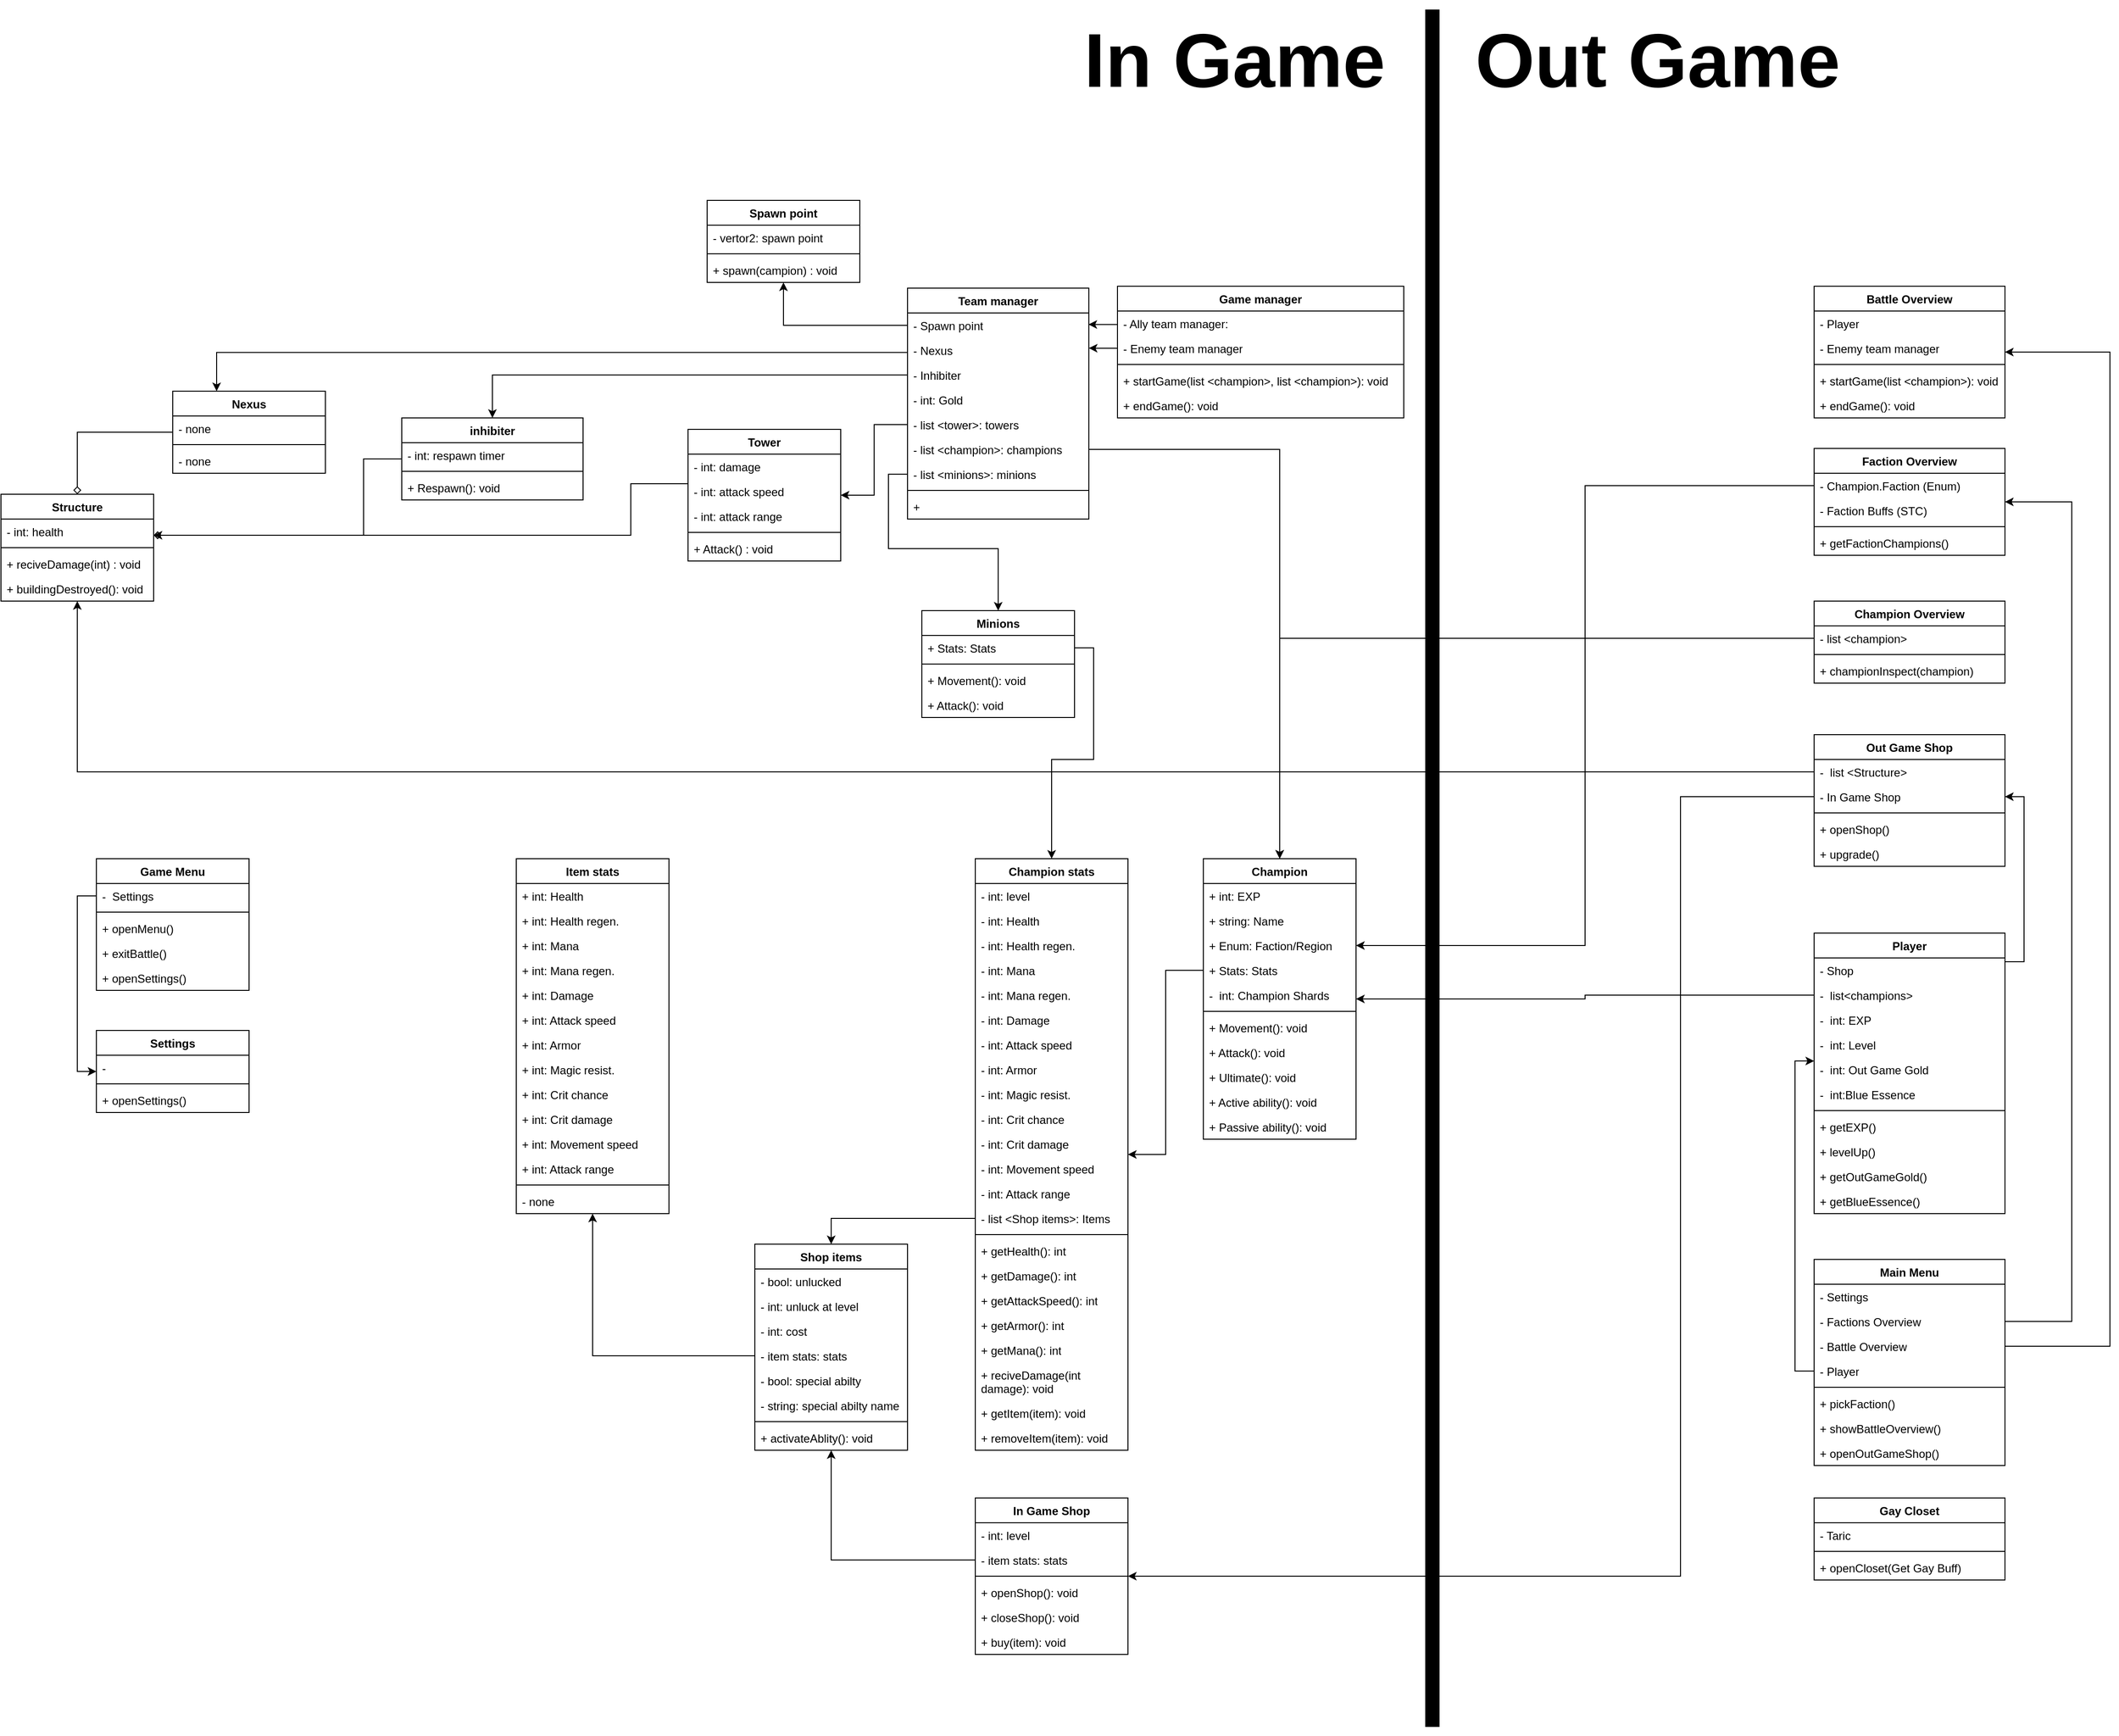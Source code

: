 <mxfile version="23.1.1" type="github">
  <diagram name="Side-1" id="re4U6AP_URZaSMw_w-fi">
    <mxGraphModel dx="1161" dy="1807" grid="1" gridSize="10" guides="1" tooltips="1" connect="1" arrows="1" fold="1" page="1" pageScale="1" pageWidth="827" pageHeight="1169" math="0" shadow="0">
      <root>
        <mxCell id="0" />
        <mxCell id="1" parent="0" />
        <mxCell id="CqvtSLI6kDSpxJOuRBKD-1" value="Champion" style="swimlane;fontStyle=1;align=center;verticalAlign=top;childLayout=stackLayout;horizontal=1;startSize=26;horizontalStack=0;resizeParent=1;resizeParentMax=0;resizeLast=0;collapsible=1;marginBottom=0;whiteSpace=wrap;html=1;" parent="1" vertex="1">
          <mxGeometry x="1400" y="240" width="160" height="294" as="geometry" />
        </mxCell>
        <mxCell id="CqvtSLI6kDSpxJOuRBKD-6" value="+ int: EXP" style="text;strokeColor=none;fillColor=none;align=left;verticalAlign=top;spacingLeft=4;spacingRight=4;overflow=hidden;rotatable=0;points=[[0,0.5],[1,0.5]];portConstraint=eastwest;whiteSpace=wrap;html=1;" parent="CqvtSLI6kDSpxJOuRBKD-1" vertex="1">
          <mxGeometry y="26" width="160" height="26" as="geometry" />
        </mxCell>
        <mxCell id="CqvtSLI6kDSpxJOuRBKD-7" value="+ string: Name" style="text;strokeColor=none;fillColor=none;align=left;verticalAlign=top;spacingLeft=4;spacingRight=4;overflow=hidden;rotatable=0;points=[[0,0.5],[1,0.5]];portConstraint=eastwest;whiteSpace=wrap;html=1;" parent="CqvtSLI6kDSpxJOuRBKD-1" vertex="1">
          <mxGeometry y="52" width="160" height="26" as="geometry" />
        </mxCell>
        <mxCell id="CqvtSLI6kDSpxJOuRBKD-11" value="+ Enum: Faction/Region" style="text;strokeColor=none;fillColor=none;align=left;verticalAlign=top;spacingLeft=4;spacingRight=4;overflow=hidden;rotatable=0;points=[[0,0.5],[1,0.5]];portConstraint=eastwest;whiteSpace=wrap;html=1;" parent="CqvtSLI6kDSpxJOuRBKD-1" vertex="1">
          <mxGeometry y="78" width="160" height="26" as="geometry" />
        </mxCell>
        <mxCell id="CqvtSLI6kDSpxJOuRBKD-195" value="+ Stats: Stats" style="text;strokeColor=none;fillColor=none;align=left;verticalAlign=top;spacingLeft=4;spacingRight=4;overflow=hidden;rotatable=0;points=[[0,0.5],[1,0.5]];portConstraint=eastwest;whiteSpace=wrap;html=1;" parent="CqvtSLI6kDSpxJOuRBKD-1" vertex="1">
          <mxGeometry y="104" width="160" height="26" as="geometry" />
        </mxCell>
        <mxCell id="aJTZSCh5heAjPDtE7vkL-38" value="-&amp;nbsp; int: Champion Shards" style="text;strokeColor=none;fillColor=none;align=left;verticalAlign=top;spacingLeft=4;spacingRight=4;overflow=hidden;rotatable=0;points=[[0,0.5],[1,0.5]];portConstraint=eastwest;whiteSpace=wrap;html=1;" parent="CqvtSLI6kDSpxJOuRBKD-1" vertex="1">
          <mxGeometry y="130" width="160" height="26" as="geometry" />
        </mxCell>
        <mxCell id="CqvtSLI6kDSpxJOuRBKD-3" value="" style="line;strokeWidth=1;fillColor=none;align=left;verticalAlign=middle;spacingTop=-1;spacingLeft=3;spacingRight=3;rotatable=0;labelPosition=right;points=[];portConstraint=eastwest;strokeColor=inherit;" parent="CqvtSLI6kDSpxJOuRBKD-1" vertex="1">
          <mxGeometry y="156" width="160" height="8" as="geometry" />
        </mxCell>
        <mxCell id="CqvtSLI6kDSpxJOuRBKD-4" value="+ Movement(): void&amp;nbsp;" style="text;strokeColor=none;fillColor=none;align=left;verticalAlign=top;spacingLeft=4;spacingRight=4;overflow=hidden;rotatable=0;points=[[0,0.5],[1,0.5]];portConstraint=eastwest;whiteSpace=wrap;html=1;" parent="CqvtSLI6kDSpxJOuRBKD-1" vertex="1">
          <mxGeometry y="164" width="160" height="26" as="geometry" />
        </mxCell>
        <mxCell id="CqvtSLI6kDSpxJOuRBKD-57" value="+ Attack(): void&amp;nbsp;" style="text;strokeColor=none;fillColor=none;align=left;verticalAlign=top;spacingLeft=4;spacingRight=4;overflow=hidden;rotatable=0;points=[[0,0.5],[1,0.5]];portConstraint=eastwest;whiteSpace=wrap;html=1;" parent="CqvtSLI6kDSpxJOuRBKD-1" vertex="1">
          <mxGeometry y="190" width="160" height="26" as="geometry" />
        </mxCell>
        <mxCell id="CqvtSLI6kDSpxJOuRBKD-58" value="+ Ultimate(): void&amp;nbsp;" style="text;strokeColor=none;fillColor=none;align=left;verticalAlign=top;spacingLeft=4;spacingRight=4;overflow=hidden;rotatable=0;points=[[0,0.5],[1,0.5]];portConstraint=eastwest;whiteSpace=wrap;html=1;" parent="CqvtSLI6kDSpxJOuRBKD-1" vertex="1">
          <mxGeometry y="216" width="160" height="26" as="geometry" />
        </mxCell>
        <mxCell id="CqvtSLI6kDSpxJOuRBKD-59" value="+ Active ability(): void&amp;nbsp;" style="text;strokeColor=none;fillColor=none;align=left;verticalAlign=top;spacingLeft=4;spacingRight=4;overflow=hidden;rotatable=0;points=[[0,0.5],[1,0.5]];portConstraint=eastwest;whiteSpace=wrap;html=1;" parent="CqvtSLI6kDSpxJOuRBKD-1" vertex="1">
          <mxGeometry y="242" width="160" height="26" as="geometry" />
        </mxCell>
        <mxCell id="CqvtSLI6kDSpxJOuRBKD-60" value="+ Passive ability(): void&amp;nbsp;" style="text;strokeColor=none;fillColor=none;align=left;verticalAlign=top;spacingLeft=4;spacingRight=4;overflow=hidden;rotatable=0;points=[[0,0.5],[1,0.5]];portConstraint=eastwest;whiteSpace=wrap;html=1;" parent="CqvtSLI6kDSpxJOuRBKD-1" vertex="1">
          <mxGeometry y="268" width="160" height="26" as="geometry" />
        </mxCell>
        <mxCell id="CqvtSLI6kDSpxJOuRBKD-12" value="Champion stats" style="swimlane;fontStyle=1;align=center;verticalAlign=top;childLayout=stackLayout;horizontal=1;startSize=26;horizontalStack=0;resizeParent=1;resizeParentMax=0;resizeLast=0;collapsible=1;marginBottom=0;whiteSpace=wrap;html=1;" parent="1" vertex="1">
          <mxGeometry x="1161" y="240" width="160" height="620" as="geometry" />
        </mxCell>
        <mxCell id="CqvtSLI6kDSpxJOuRBKD-13" value="- int: level" style="text;strokeColor=none;fillColor=none;align=left;verticalAlign=top;spacingLeft=4;spacingRight=4;overflow=hidden;rotatable=0;points=[[0,0.5],[1,0.5]];portConstraint=eastwest;whiteSpace=wrap;html=1;" parent="CqvtSLI6kDSpxJOuRBKD-12" vertex="1">
          <mxGeometry y="26" width="160" height="26" as="geometry" />
        </mxCell>
        <mxCell id="CqvtSLI6kDSpxJOuRBKD-98" value="- int: Health" style="text;strokeColor=none;fillColor=none;align=left;verticalAlign=top;spacingLeft=4;spacingRight=4;overflow=hidden;rotatable=0;points=[[0,0.5],[1,0.5]];portConstraint=eastwest;whiteSpace=wrap;html=1;" parent="CqvtSLI6kDSpxJOuRBKD-12" vertex="1">
          <mxGeometry y="52" width="160" height="26" as="geometry" />
        </mxCell>
        <mxCell id="CqvtSLI6kDSpxJOuRBKD-39" value="- int: Health regen." style="text;strokeColor=none;fillColor=none;align=left;verticalAlign=top;spacingLeft=4;spacingRight=4;overflow=hidden;rotatable=0;points=[[0,0.5],[1,0.5]];portConstraint=eastwest;whiteSpace=wrap;html=1;" parent="CqvtSLI6kDSpxJOuRBKD-12" vertex="1">
          <mxGeometry y="78" width="160" height="26" as="geometry" />
        </mxCell>
        <mxCell id="CqvtSLI6kDSpxJOuRBKD-19" value="- int: Mana" style="text;strokeColor=none;fillColor=none;align=left;verticalAlign=top;spacingLeft=4;spacingRight=4;overflow=hidden;rotatable=0;points=[[0,0.5],[1,0.5]];portConstraint=eastwest;whiteSpace=wrap;html=1;" parent="CqvtSLI6kDSpxJOuRBKD-12" vertex="1">
          <mxGeometry y="104" width="160" height="26" as="geometry" />
        </mxCell>
        <mxCell id="CqvtSLI6kDSpxJOuRBKD-40" value="- int: Mana regen." style="text;strokeColor=none;fillColor=none;align=left;verticalAlign=top;spacingLeft=4;spacingRight=4;overflow=hidden;rotatable=0;points=[[0,0.5],[1,0.5]];portConstraint=eastwest;whiteSpace=wrap;html=1;" parent="CqvtSLI6kDSpxJOuRBKD-12" vertex="1">
          <mxGeometry y="130" width="160" height="26" as="geometry" />
        </mxCell>
        <mxCell id="CqvtSLI6kDSpxJOuRBKD-14" value="- int: Damage&amp;nbsp;" style="text;strokeColor=none;fillColor=none;align=left;verticalAlign=top;spacingLeft=4;spacingRight=4;overflow=hidden;rotatable=0;points=[[0,0.5],[1,0.5]];portConstraint=eastwest;whiteSpace=wrap;html=1;" parent="CqvtSLI6kDSpxJOuRBKD-12" vertex="1">
          <mxGeometry y="156" width="160" height="26" as="geometry" />
        </mxCell>
        <mxCell id="CqvtSLI6kDSpxJOuRBKD-15" value="- int: Attack speed" style="text;strokeColor=none;fillColor=none;align=left;verticalAlign=top;spacingLeft=4;spacingRight=4;overflow=hidden;rotatable=0;points=[[0,0.5],[1,0.5]];portConstraint=eastwest;whiteSpace=wrap;html=1;" parent="CqvtSLI6kDSpxJOuRBKD-12" vertex="1">
          <mxGeometry y="182" width="160" height="26" as="geometry" />
        </mxCell>
        <mxCell id="CqvtSLI6kDSpxJOuRBKD-18" value="- int: Armor" style="text;strokeColor=none;fillColor=none;align=left;verticalAlign=top;spacingLeft=4;spacingRight=4;overflow=hidden;rotatable=0;points=[[0,0.5],[1,0.5]];portConstraint=eastwest;whiteSpace=wrap;html=1;" parent="CqvtSLI6kDSpxJOuRBKD-12" vertex="1">
          <mxGeometry y="208" width="160" height="26" as="geometry" />
        </mxCell>
        <mxCell id="CqvtSLI6kDSpxJOuRBKD-42" value="- int: Magic resist." style="text;strokeColor=none;fillColor=none;align=left;verticalAlign=top;spacingLeft=4;spacingRight=4;overflow=hidden;rotatable=0;points=[[0,0.5],[1,0.5]];portConstraint=eastwest;whiteSpace=wrap;html=1;" parent="CqvtSLI6kDSpxJOuRBKD-12" vertex="1">
          <mxGeometry y="234" width="160" height="26" as="geometry" />
        </mxCell>
        <mxCell id="CqvtSLI6kDSpxJOuRBKD-43" value="- int: Crit chance" style="text;strokeColor=none;fillColor=none;align=left;verticalAlign=top;spacingLeft=4;spacingRight=4;overflow=hidden;rotatable=0;points=[[0,0.5],[1,0.5]];portConstraint=eastwest;whiteSpace=wrap;html=1;" parent="CqvtSLI6kDSpxJOuRBKD-12" vertex="1">
          <mxGeometry y="260" width="160" height="26" as="geometry" />
        </mxCell>
        <mxCell id="CqvtSLI6kDSpxJOuRBKD-44" value="- int: Crit damage" style="text;strokeColor=none;fillColor=none;align=left;verticalAlign=top;spacingLeft=4;spacingRight=4;overflow=hidden;rotatable=0;points=[[0,0.5],[1,0.5]];portConstraint=eastwest;whiteSpace=wrap;html=1;" parent="CqvtSLI6kDSpxJOuRBKD-12" vertex="1">
          <mxGeometry y="286" width="160" height="26" as="geometry" />
        </mxCell>
        <mxCell id="CqvtSLI6kDSpxJOuRBKD-45" value="- int: Movement speed" style="text;strokeColor=none;fillColor=none;align=left;verticalAlign=top;spacingLeft=4;spacingRight=4;overflow=hidden;rotatable=0;points=[[0,0.5],[1,0.5]];portConstraint=eastwest;whiteSpace=wrap;html=1;" parent="CqvtSLI6kDSpxJOuRBKD-12" vertex="1">
          <mxGeometry y="312" width="160" height="26" as="geometry" />
        </mxCell>
        <mxCell id="CqvtSLI6kDSpxJOuRBKD-53" value="- int: Attack range" style="text;strokeColor=none;fillColor=none;align=left;verticalAlign=top;spacingLeft=4;spacingRight=4;overflow=hidden;rotatable=0;points=[[0,0.5],[1,0.5]];portConstraint=eastwest;whiteSpace=wrap;html=1;" parent="CqvtSLI6kDSpxJOuRBKD-12" vertex="1">
          <mxGeometry y="338" width="160" height="26" as="geometry" />
        </mxCell>
        <mxCell id="CqvtSLI6kDSpxJOuRBKD-20" value="- list &amp;lt;Shop items&amp;gt;: Items" style="text;strokeColor=none;fillColor=none;align=left;verticalAlign=top;spacingLeft=4;spacingRight=4;overflow=hidden;rotatable=0;points=[[0,0.5],[1,0.5]];portConstraint=eastwest;whiteSpace=wrap;html=1;" parent="CqvtSLI6kDSpxJOuRBKD-12" vertex="1">
          <mxGeometry y="364" width="160" height="26" as="geometry" />
        </mxCell>
        <mxCell id="CqvtSLI6kDSpxJOuRBKD-16" value="" style="line;strokeWidth=1;fillColor=none;align=left;verticalAlign=middle;spacingTop=-1;spacingLeft=3;spacingRight=3;rotatable=0;labelPosition=right;points=[];portConstraint=eastwest;strokeColor=inherit;" parent="CqvtSLI6kDSpxJOuRBKD-12" vertex="1">
          <mxGeometry y="390" width="160" height="8" as="geometry" />
        </mxCell>
        <mxCell id="CqvtSLI6kDSpxJOuRBKD-17" value="+ getHealth(): int" style="text;strokeColor=none;fillColor=none;align=left;verticalAlign=top;spacingLeft=4;spacingRight=4;overflow=hidden;rotatable=0;points=[[0,0.5],[1,0.5]];portConstraint=eastwest;whiteSpace=wrap;html=1;" parent="CqvtSLI6kDSpxJOuRBKD-12" vertex="1">
          <mxGeometry y="398" width="160" height="26" as="geometry" />
        </mxCell>
        <mxCell id="CqvtSLI6kDSpxJOuRBKD-32" value="+ getDamage(): int" style="text;strokeColor=none;fillColor=none;align=left;verticalAlign=top;spacingLeft=4;spacingRight=4;overflow=hidden;rotatable=0;points=[[0,0.5],[1,0.5]];portConstraint=eastwest;whiteSpace=wrap;html=1;" parent="CqvtSLI6kDSpxJOuRBKD-12" vertex="1">
          <mxGeometry y="424" width="160" height="26" as="geometry" />
        </mxCell>
        <mxCell id="CqvtSLI6kDSpxJOuRBKD-33" value="+ getAttackSpeed(): int" style="text;strokeColor=none;fillColor=none;align=left;verticalAlign=top;spacingLeft=4;spacingRight=4;overflow=hidden;rotatable=0;points=[[0,0.5],[1,0.5]];portConstraint=eastwest;whiteSpace=wrap;html=1;" parent="CqvtSLI6kDSpxJOuRBKD-12" vertex="1">
          <mxGeometry y="450" width="160" height="26" as="geometry" />
        </mxCell>
        <mxCell id="CqvtSLI6kDSpxJOuRBKD-34" value="+ getArmor(): int" style="text;strokeColor=none;fillColor=none;align=left;verticalAlign=top;spacingLeft=4;spacingRight=4;overflow=hidden;rotatable=0;points=[[0,0.5],[1,0.5]];portConstraint=eastwest;whiteSpace=wrap;html=1;" parent="CqvtSLI6kDSpxJOuRBKD-12" vertex="1">
          <mxGeometry y="476" width="160" height="26" as="geometry" />
        </mxCell>
        <mxCell id="CqvtSLI6kDSpxJOuRBKD-35" value="+ getMana(): int" style="text;strokeColor=none;fillColor=none;align=left;verticalAlign=top;spacingLeft=4;spacingRight=4;overflow=hidden;rotatable=0;points=[[0,0.5],[1,0.5]];portConstraint=eastwest;whiteSpace=wrap;html=1;" parent="CqvtSLI6kDSpxJOuRBKD-12" vertex="1">
          <mxGeometry y="502" width="160" height="26" as="geometry" />
        </mxCell>
        <mxCell id="CqvtSLI6kDSpxJOuRBKD-36" value="+ reciveDamage(int damage): void&amp;nbsp;" style="text;strokeColor=none;fillColor=none;align=left;verticalAlign=top;spacingLeft=4;spacingRight=4;overflow=hidden;rotatable=0;points=[[0,0.5],[1,0.5]];portConstraint=eastwest;whiteSpace=wrap;html=1;" parent="CqvtSLI6kDSpxJOuRBKD-12" vertex="1">
          <mxGeometry y="528" width="160" height="40" as="geometry" />
        </mxCell>
        <mxCell id="CqvtSLI6kDSpxJOuRBKD-41" value="+ getItem(item): void" style="text;strokeColor=none;fillColor=none;align=left;verticalAlign=top;spacingLeft=4;spacingRight=4;overflow=hidden;rotatable=0;points=[[0,0.5],[1,0.5]];portConstraint=eastwest;whiteSpace=wrap;html=1;" parent="CqvtSLI6kDSpxJOuRBKD-12" vertex="1">
          <mxGeometry y="568" width="160" height="26" as="geometry" />
        </mxCell>
        <mxCell id="CqvtSLI6kDSpxJOuRBKD-61" value="+ removeItem(item): void" style="text;strokeColor=none;fillColor=none;align=left;verticalAlign=top;spacingLeft=4;spacingRight=4;overflow=hidden;rotatable=0;points=[[0,0.5],[1,0.5]];portConstraint=eastwest;whiteSpace=wrap;html=1;" parent="CqvtSLI6kDSpxJOuRBKD-12" vertex="1">
          <mxGeometry y="594" width="160" height="26" as="geometry" />
        </mxCell>
        <mxCell id="CqvtSLI6kDSpxJOuRBKD-22" value="Shop items" style="swimlane;fontStyle=1;align=center;verticalAlign=top;childLayout=stackLayout;horizontal=1;startSize=26;horizontalStack=0;resizeParent=1;resizeParentMax=0;resizeLast=0;collapsible=1;marginBottom=0;whiteSpace=wrap;html=1;" parent="1" vertex="1">
          <mxGeometry x="930" y="644" width="160" height="216" as="geometry" />
        </mxCell>
        <mxCell id="CqvtSLI6kDSpxJOuRBKD-95" value="- bool: unlucked" style="text;strokeColor=none;fillColor=none;align=left;verticalAlign=top;spacingLeft=4;spacingRight=4;overflow=hidden;rotatable=0;points=[[0,0.5],[1,0.5]];portConstraint=eastwest;whiteSpace=wrap;html=1;" parent="CqvtSLI6kDSpxJOuRBKD-22" vertex="1">
          <mxGeometry y="26" width="160" height="26" as="geometry" />
        </mxCell>
        <mxCell id="CqvtSLI6kDSpxJOuRBKD-99" value="- int: unluck at level" style="text;strokeColor=none;fillColor=none;align=left;verticalAlign=top;spacingLeft=4;spacingRight=4;overflow=hidden;rotatable=0;points=[[0,0.5],[1,0.5]];portConstraint=eastwest;whiteSpace=wrap;html=1;" parent="CqvtSLI6kDSpxJOuRBKD-22" vertex="1">
          <mxGeometry y="52" width="160" height="26" as="geometry" />
        </mxCell>
        <mxCell id="CqvtSLI6kDSpxJOuRBKD-96" value="- int: cost" style="text;strokeColor=none;fillColor=none;align=left;verticalAlign=top;spacingLeft=4;spacingRight=4;overflow=hidden;rotatable=0;points=[[0,0.5],[1,0.5]];portConstraint=eastwest;whiteSpace=wrap;html=1;" parent="CqvtSLI6kDSpxJOuRBKD-22" vertex="1">
          <mxGeometry y="78" width="160" height="26" as="geometry" />
        </mxCell>
        <mxCell id="CqvtSLI6kDSpxJOuRBKD-23" value="- item stats: stats" style="text;strokeColor=none;fillColor=none;align=left;verticalAlign=top;spacingLeft=4;spacingRight=4;overflow=hidden;rotatable=0;points=[[0,0.5],[1,0.5]];portConstraint=eastwest;whiteSpace=wrap;html=1;" parent="CqvtSLI6kDSpxJOuRBKD-22" vertex="1">
          <mxGeometry y="104" width="160" height="26" as="geometry" />
        </mxCell>
        <mxCell id="CqvtSLI6kDSpxJOuRBKD-87" value="- bool: special abilty" style="text;strokeColor=none;fillColor=none;align=left;verticalAlign=top;spacingLeft=4;spacingRight=4;overflow=hidden;rotatable=0;points=[[0,0.5],[1,0.5]];portConstraint=eastwest;whiteSpace=wrap;html=1;" parent="CqvtSLI6kDSpxJOuRBKD-22" vertex="1">
          <mxGeometry y="130" width="160" height="26" as="geometry" />
        </mxCell>
        <mxCell id="CqvtSLI6kDSpxJOuRBKD-88" value="- string: special abilty name" style="text;strokeColor=none;fillColor=none;align=left;verticalAlign=top;spacingLeft=4;spacingRight=4;overflow=hidden;rotatable=0;points=[[0,0.5],[1,0.5]];portConstraint=eastwest;whiteSpace=wrap;html=1;" parent="CqvtSLI6kDSpxJOuRBKD-22" vertex="1">
          <mxGeometry y="156" width="160" height="26" as="geometry" />
        </mxCell>
        <mxCell id="CqvtSLI6kDSpxJOuRBKD-29" value="" style="line;strokeWidth=1;fillColor=none;align=left;verticalAlign=middle;spacingTop=-1;spacingLeft=3;spacingRight=3;rotatable=0;labelPosition=right;points=[];portConstraint=eastwest;strokeColor=inherit;" parent="CqvtSLI6kDSpxJOuRBKD-22" vertex="1">
          <mxGeometry y="182" width="160" height="8" as="geometry" />
        </mxCell>
        <mxCell id="CqvtSLI6kDSpxJOuRBKD-30" value="+ activateAblity(): void" style="text;strokeColor=none;fillColor=none;align=left;verticalAlign=top;spacingLeft=4;spacingRight=4;overflow=hidden;rotatable=0;points=[[0,0.5],[1,0.5]];portConstraint=eastwest;whiteSpace=wrap;html=1;" parent="CqvtSLI6kDSpxJOuRBKD-22" vertex="1">
          <mxGeometry y="190" width="160" height="26" as="geometry" />
        </mxCell>
        <mxCell id="CqvtSLI6kDSpxJOuRBKD-62" value="Item stats" style="swimlane;fontStyle=1;align=center;verticalAlign=top;childLayout=stackLayout;horizontal=1;startSize=26;horizontalStack=0;resizeParent=1;resizeParentMax=0;resizeLast=0;collapsible=1;marginBottom=0;whiteSpace=wrap;html=1;" parent="1" vertex="1">
          <mxGeometry x="680" y="240" width="160" height="372" as="geometry" />
        </mxCell>
        <mxCell id="CqvtSLI6kDSpxJOuRBKD-63" value="+ int: Health" style="text;strokeColor=none;fillColor=none;align=left;verticalAlign=top;spacingLeft=4;spacingRight=4;overflow=hidden;rotatable=0;points=[[0,0.5],[1,0.5]];portConstraint=eastwest;whiteSpace=wrap;html=1;" parent="CqvtSLI6kDSpxJOuRBKD-62" vertex="1">
          <mxGeometry y="26" width="160" height="26" as="geometry" />
        </mxCell>
        <mxCell id="CqvtSLI6kDSpxJOuRBKD-64" value="+ int: Health regen." style="text;strokeColor=none;fillColor=none;align=left;verticalAlign=top;spacingLeft=4;spacingRight=4;overflow=hidden;rotatable=0;points=[[0,0.5],[1,0.5]];portConstraint=eastwest;whiteSpace=wrap;html=1;" parent="CqvtSLI6kDSpxJOuRBKD-62" vertex="1">
          <mxGeometry y="52" width="160" height="26" as="geometry" />
        </mxCell>
        <mxCell id="CqvtSLI6kDSpxJOuRBKD-65" value="+ int: Mana" style="text;strokeColor=none;fillColor=none;align=left;verticalAlign=top;spacingLeft=4;spacingRight=4;overflow=hidden;rotatable=0;points=[[0,0.5],[1,0.5]];portConstraint=eastwest;whiteSpace=wrap;html=1;" parent="CqvtSLI6kDSpxJOuRBKD-62" vertex="1">
          <mxGeometry y="78" width="160" height="26" as="geometry" />
        </mxCell>
        <mxCell id="CqvtSLI6kDSpxJOuRBKD-66" value="+ int: Mana regen." style="text;strokeColor=none;fillColor=none;align=left;verticalAlign=top;spacingLeft=4;spacingRight=4;overflow=hidden;rotatable=0;points=[[0,0.5],[1,0.5]];portConstraint=eastwest;whiteSpace=wrap;html=1;" parent="CqvtSLI6kDSpxJOuRBKD-62" vertex="1">
          <mxGeometry y="104" width="160" height="26" as="geometry" />
        </mxCell>
        <mxCell id="CqvtSLI6kDSpxJOuRBKD-67" value="+ int: Damage&amp;nbsp;" style="text;strokeColor=none;fillColor=none;align=left;verticalAlign=top;spacingLeft=4;spacingRight=4;overflow=hidden;rotatable=0;points=[[0,0.5],[1,0.5]];portConstraint=eastwest;whiteSpace=wrap;html=1;" parent="CqvtSLI6kDSpxJOuRBKD-62" vertex="1">
          <mxGeometry y="130" width="160" height="26" as="geometry" />
        </mxCell>
        <mxCell id="CqvtSLI6kDSpxJOuRBKD-68" value="+ int: Attack speed" style="text;strokeColor=none;fillColor=none;align=left;verticalAlign=top;spacingLeft=4;spacingRight=4;overflow=hidden;rotatable=0;points=[[0,0.5],[1,0.5]];portConstraint=eastwest;whiteSpace=wrap;html=1;" parent="CqvtSLI6kDSpxJOuRBKD-62" vertex="1">
          <mxGeometry y="156" width="160" height="26" as="geometry" />
        </mxCell>
        <mxCell id="CqvtSLI6kDSpxJOuRBKD-69" value="+ int: Armor" style="text;strokeColor=none;fillColor=none;align=left;verticalAlign=top;spacingLeft=4;spacingRight=4;overflow=hidden;rotatable=0;points=[[0,0.5],[1,0.5]];portConstraint=eastwest;whiteSpace=wrap;html=1;" parent="CqvtSLI6kDSpxJOuRBKD-62" vertex="1">
          <mxGeometry y="182" width="160" height="26" as="geometry" />
        </mxCell>
        <mxCell id="CqvtSLI6kDSpxJOuRBKD-70" value="+ int: Magic resist." style="text;strokeColor=none;fillColor=none;align=left;verticalAlign=top;spacingLeft=4;spacingRight=4;overflow=hidden;rotatable=0;points=[[0,0.5],[1,0.5]];portConstraint=eastwest;whiteSpace=wrap;html=1;" parent="CqvtSLI6kDSpxJOuRBKD-62" vertex="1">
          <mxGeometry y="208" width="160" height="26" as="geometry" />
        </mxCell>
        <mxCell id="CqvtSLI6kDSpxJOuRBKD-71" value="+ int: Crit chance" style="text;strokeColor=none;fillColor=none;align=left;verticalAlign=top;spacingLeft=4;spacingRight=4;overflow=hidden;rotatable=0;points=[[0,0.5],[1,0.5]];portConstraint=eastwest;whiteSpace=wrap;html=1;" parent="CqvtSLI6kDSpxJOuRBKD-62" vertex="1">
          <mxGeometry y="234" width="160" height="26" as="geometry" />
        </mxCell>
        <mxCell id="CqvtSLI6kDSpxJOuRBKD-72" value="+ int: Crit damage" style="text;strokeColor=none;fillColor=none;align=left;verticalAlign=top;spacingLeft=4;spacingRight=4;overflow=hidden;rotatable=0;points=[[0,0.5],[1,0.5]];portConstraint=eastwest;whiteSpace=wrap;html=1;" parent="CqvtSLI6kDSpxJOuRBKD-62" vertex="1">
          <mxGeometry y="260" width="160" height="26" as="geometry" />
        </mxCell>
        <mxCell id="CqvtSLI6kDSpxJOuRBKD-73" value="+ int: Movement speed" style="text;strokeColor=none;fillColor=none;align=left;verticalAlign=top;spacingLeft=4;spacingRight=4;overflow=hidden;rotatable=0;points=[[0,0.5],[1,0.5]];portConstraint=eastwest;whiteSpace=wrap;html=1;" parent="CqvtSLI6kDSpxJOuRBKD-62" vertex="1">
          <mxGeometry y="286" width="160" height="26" as="geometry" />
        </mxCell>
        <mxCell id="CqvtSLI6kDSpxJOuRBKD-74" value="+ int: Attack range" style="text;strokeColor=none;fillColor=none;align=left;verticalAlign=top;spacingLeft=4;spacingRight=4;overflow=hidden;rotatable=0;points=[[0,0.5],[1,0.5]];portConstraint=eastwest;whiteSpace=wrap;html=1;" parent="CqvtSLI6kDSpxJOuRBKD-62" vertex="1">
          <mxGeometry y="312" width="160" height="26" as="geometry" />
        </mxCell>
        <mxCell id="CqvtSLI6kDSpxJOuRBKD-76" value="" style="line;strokeWidth=1;fillColor=none;align=left;verticalAlign=middle;spacingTop=-1;spacingLeft=3;spacingRight=3;rotatable=0;labelPosition=right;points=[];portConstraint=eastwest;strokeColor=inherit;" parent="CqvtSLI6kDSpxJOuRBKD-62" vertex="1">
          <mxGeometry y="338" width="160" height="8" as="geometry" />
        </mxCell>
        <mxCell id="CqvtSLI6kDSpxJOuRBKD-77" value="- none" style="text;strokeColor=none;fillColor=none;align=left;verticalAlign=top;spacingLeft=4;spacingRight=4;overflow=hidden;rotatable=0;points=[[0,0.5],[1,0.5]];portConstraint=eastwest;whiteSpace=wrap;html=1;" parent="CqvtSLI6kDSpxJOuRBKD-62" vertex="1">
          <mxGeometry y="346" width="160" height="26" as="geometry" />
        </mxCell>
        <mxCell id="CqvtSLI6kDSpxJOuRBKD-86" style="edgeStyle=orthogonalEdgeStyle;rounded=0;orthogonalLoop=1;jettySize=auto;html=1;" parent="1" source="CqvtSLI6kDSpxJOuRBKD-23" target="CqvtSLI6kDSpxJOuRBKD-62" edge="1">
          <mxGeometry relative="1" as="geometry" />
        </mxCell>
        <mxCell id="CqvtSLI6kDSpxJOuRBKD-89" value="In Game Shop" style="swimlane;fontStyle=1;align=center;verticalAlign=top;childLayout=stackLayout;horizontal=1;startSize=26;horizontalStack=0;resizeParent=1;resizeParentMax=0;resizeLast=0;collapsible=1;marginBottom=0;whiteSpace=wrap;html=1;" parent="1" vertex="1">
          <mxGeometry x="1161" y="910" width="160" height="164" as="geometry" />
        </mxCell>
        <mxCell id="CqvtSLI6kDSpxJOuRBKD-90" value="- int: level" style="text;strokeColor=none;fillColor=none;align=left;verticalAlign=top;spacingLeft=4;spacingRight=4;overflow=hidden;rotatable=0;points=[[0,0.5],[1,0.5]];portConstraint=eastwest;whiteSpace=wrap;html=1;" parent="CqvtSLI6kDSpxJOuRBKD-89" vertex="1">
          <mxGeometry y="26" width="160" height="26" as="geometry" />
        </mxCell>
        <mxCell id="CqvtSLI6kDSpxJOuRBKD-97" value="- item stats: stats" style="text;strokeColor=none;fillColor=none;align=left;verticalAlign=top;spacingLeft=4;spacingRight=4;overflow=hidden;rotatable=0;points=[[0,0.5],[1,0.5]];portConstraint=eastwest;whiteSpace=wrap;html=1;" parent="CqvtSLI6kDSpxJOuRBKD-89" vertex="1">
          <mxGeometry y="52" width="160" height="26" as="geometry" />
        </mxCell>
        <mxCell id="CqvtSLI6kDSpxJOuRBKD-93" value="" style="line;strokeWidth=1;fillColor=none;align=left;verticalAlign=middle;spacingTop=-1;spacingLeft=3;spacingRight=3;rotatable=0;labelPosition=right;points=[];portConstraint=eastwest;strokeColor=inherit;" parent="CqvtSLI6kDSpxJOuRBKD-89" vertex="1">
          <mxGeometry y="78" width="160" height="8" as="geometry" />
        </mxCell>
        <mxCell id="CqvtSLI6kDSpxJOuRBKD-94" value="+ openShop(): void" style="text;strokeColor=none;fillColor=none;align=left;verticalAlign=top;spacingLeft=4;spacingRight=4;overflow=hidden;rotatable=0;points=[[0,0.5],[1,0.5]];portConstraint=eastwest;whiteSpace=wrap;html=1;" parent="CqvtSLI6kDSpxJOuRBKD-89" vertex="1">
          <mxGeometry y="86" width="160" height="26" as="geometry" />
        </mxCell>
        <mxCell id="CqvtSLI6kDSpxJOuRBKD-101" value="+ closeShop(): void" style="text;strokeColor=none;fillColor=none;align=left;verticalAlign=top;spacingLeft=4;spacingRight=4;overflow=hidden;rotatable=0;points=[[0,0.5],[1,0.5]];portConstraint=eastwest;whiteSpace=wrap;html=1;" parent="CqvtSLI6kDSpxJOuRBKD-89" vertex="1">
          <mxGeometry y="112" width="160" height="26" as="geometry" />
        </mxCell>
        <mxCell id="CqvtSLI6kDSpxJOuRBKD-102" value="+ buy(item): void" style="text;strokeColor=none;fillColor=none;align=left;verticalAlign=top;spacingLeft=4;spacingRight=4;overflow=hidden;rotatable=0;points=[[0,0.5],[1,0.5]];portConstraint=eastwest;whiteSpace=wrap;html=1;" parent="CqvtSLI6kDSpxJOuRBKD-89" vertex="1">
          <mxGeometry y="138" width="160" height="26" as="geometry" />
        </mxCell>
        <mxCell id="CqvtSLI6kDSpxJOuRBKD-100" style="edgeStyle=orthogonalEdgeStyle;rounded=0;orthogonalLoop=1;jettySize=auto;html=1;" parent="1" source="CqvtSLI6kDSpxJOuRBKD-97" target="CqvtSLI6kDSpxJOuRBKD-22" edge="1">
          <mxGeometry relative="1" as="geometry" />
        </mxCell>
        <mxCell id="CqvtSLI6kDSpxJOuRBKD-214" style="edgeStyle=orthogonalEdgeStyle;rounded=0;orthogonalLoop=1;jettySize=auto;html=1;endArrow=diamond;endFill=0;" parent="1" source="CqvtSLI6kDSpxJOuRBKD-103" target="CqvtSLI6kDSpxJOuRBKD-162" edge="1">
          <mxGeometry relative="1" as="geometry" />
        </mxCell>
        <mxCell id="CqvtSLI6kDSpxJOuRBKD-103" value="Nexus" style="swimlane;fontStyle=1;align=center;verticalAlign=top;childLayout=stackLayout;horizontal=1;startSize=26;horizontalStack=0;resizeParent=1;resizeParentMax=0;resizeLast=0;collapsible=1;marginBottom=0;whiteSpace=wrap;html=1;" parent="1" vertex="1">
          <mxGeometry x="320" y="-250" width="160" height="86" as="geometry" />
        </mxCell>
        <mxCell id="CqvtSLI6kDSpxJOuRBKD-105" value="- none" style="text;strokeColor=none;fillColor=none;align=left;verticalAlign=top;spacingLeft=4;spacingRight=4;overflow=hidden;rotatable=0;points=[[0,0.5],[1,0.5]];portConstraint=eastwest;whiteSpace=wrap;html=1;" parent="CqvtSLI6kDSpxJOuRBKD-103" vertex="1">
          <mxGeometry y="26" width="160" height="26" as="geometry" />
        </mxCell>
        <mxCell id="CqvtSLI6kDSpxJOuRBKD-106" value="" style="line;strokeWidth=1;fillColor=none;align=left;verticalAlign=middle;spacingTop=-1;spacingLeft=3;spacingRight=3;rotatable=0;labelPosition=right;points=[];portConstraint=eastwest;strokeColor=inherit;" parent="CqvtSLI6kDSpxJOuRBKD-103" vertex="1">
          <mxGeometry y="52" width="160" height="8" as="geometry" />
        </mxCell>
        <mxCell id="CqvtSLI6kDSpxJOuRBKD-109" value="- none" style="text;strokeColor=none;fillColor=none;align=left;verticalAlign=top;spacingLeft=4;spacingRight=4;overflow=hidden;rotatable=0;points=[[0,0.5],[1,0.5]];portConstraint=eastwest;whiteSpace=wrap;html=1;" parent="CqvtSLI6kDSpxJOuRBKD-103" vertex="1">
          <mxGeometry y="60" width="160" height="26" as="geometry" />
        </mxCell>
        <mxCell id="CqvtSLI6kDSpxJOuRBKD-117" style="edgeStyle=orthogonalEdgeStyle;rounded=0;orthogonalLoop=1;jettySize=auto;html=1;" parent="1" source="CqvtSLI6kDSpxJOuRBKD-121" target="CqvtSLI6kDSpxJOuRBKD-12" edge="1">
          <mxGeometry relative="1" as="geometry">
            <mxPoint x="400" y="39" as="sourcePoint" />
          </mxGeometry>
        </mxCell>
        <mxCell id="CqvtSLI6kDSpxJOuRBKD-118" value="Minions" style="swimlane;fontStyle=1;align=center;verticalAlign=top;childLayout=stackLayout;horizontal=1;startSize=26;horizontalStack=0;resizeParent=1;resizeParentMax=0;resizeLast=0;collapsible=1;marginBottom=0;whiteSpace=wrap;html=1;" parent="1" vertex="1">
          <mxGeometry x="1105" y="-20" width="160" height="112" as="geometry" />
        </mxCell>
        <mxCell id="CqvtSLI6kDSpxJOuRBKD-121" value="+ Stats: Stats" style="text;strokeColor=none;fillColor=none;align=left;verticalAlign=top;spacingLeft=4;spacingRight=4;overflow=hidden;rotatable=0;points=[[0,0.5],[1,0.5]];portConstraint=eastwest;whiteSpace=wrap;html=1;" parent="CqvtSLI6kDSpxJOuRBKD-118" vertex="1">
          <mxGeometry y="26" width="160" height="26" as="geometry" />
        </mxCell>
        <mxCell id="CqvtSLI6kDSpxJOuRBKD-122" value="" style="line;strokeWidth=1;fillColor=none;align=left;verticalAlign=middle;spacingTop=-1;spacingLeft=3;spacingRight=3;rotatable=0;labelPosition=right;points=[];portConstraint=eastwest;strokeColor=inherit;" parent="CqvtSLI6kDSpxJOuRBKD-118" vertex="1">
          <mxGeometry y="52" width="160" height="8" as="geometry" />
        </mxCell>
        <mxCell id="CqvtSLI6kDSpxJOuRBKD-123" value="+ Movement(): void&amp;nbsp;" style="text;strokeColor=none;fillColor=none;align=left;verticalAlign=top;spacingLeft=4;spacingRight=4;overflow=hidden;rotatable=0;points=[[0,0.5],[1,0.5]];portConstraint=eastwest;whiteSpace=wrap;html=1;" parent="CqvtSLI6kDSpxJOuRBKD-118" vertex="1">
          <mxGeometry y="60" width="160" height="26" as="geometry" />
        </mxCell>
        <mxCell id="CqvtSLI6kDSpxJOuRBKD-124" value="+ Attack(): void&amp;nbsp;" style="text;strokeColor=none;fillColor=none;align=left;verticalAlign=top;spacingLeft=4;spacingRight=4;overflow=hidden;rotatable=0;points=[[0,0.5],[1,0.5]];portConstraint=eastwest;whiteSpace=wrap;html=1;" parent="CqvtSLI6kDSpxJOuRBKD-118" vertex="1">
          <mxGeometry y="86" width="160" height="26" as="geometry" />
        </mxCell>
        <mxCell id="CqvtSLI6kDSpxJOuRBKD-217" style="edgeStyle=orthogonalEdgeStyle;rounded=0;orthogonalLoop=1;jettySize=auto;html=1;" parent="1" source="CqvtSLI6kDSpxJOuRBKD-129" target="CqvtSLI6kDSpxJOuRBKD-162" edge="1">
          <mxGeometry relative="1" as="geometry">
            <Array as="points">
              <mxPoint x="800" y="-153" />
              <mxPoint x="800" y="-99" />
            </Array>
          </mxGeometry>
        </mxCell>
        <mxCell id="CqvtSLI6kDSpxJOuRBKD-129" value="Tower" style="swimlane;fontStyle=1;align=center;verticalAlign=top;childLayout=stackLayout;horizontal=1;startSize=26;horizontalStack=0;resizeParent=1;resizeParentMax=0;resizeLast=0;collapsible=1;marginBottom=0;whiteSpace=wrap;html=1;" parent="1" vertex="1">
          <mxGeometry x="860" y="-210" width="160" height="138" as="geometry" />
        </mxCell>
        <mxCell id="CqvtSLI6kDSpxJOuRBKD-150" value="- int: damage" style="text;strokeColor=none;fillColor=none;align=left;verticalAlign=top;spacingLeft=4;spacingRight=4;overflow=hidden;rotatable=0;points=[[0,0.5],[1,0.5]];portConstraint=eastwest;whiteSpace=wrap;html=1;" parent="CqvtSLI6kDSpxJOuRBKD-129" vertex="1">
          <mxGeometry y="26" width="160" height="26" as="geometry" />
        </mxCell>
        <mxCell id="CqvtSLI6kDSpxJOuRBKD-151" value="- int: attack speed" style="text;strokeColor=none;fillColor=none;align=left;verticalAlign=top;spacingLeft=4;spacingRight=4;overflow=hidden;rotatable=0;points=[[0,0.5],[1,0.5]];portConstraint=eastwest;whiteSpace=wrap;html=1;" parent="CqvtSLI6kDSpxJOuRBKD-129" vertex="1">
          <mxGeometry y="52" width="160" height="26" as="geometry" />
        </mxCell>
        <mxCell id="CqvtSLI6kDSpxJOuRBKD-152" value="- int: attack range" style="text;strokeColor=none;fillColor=none;align=left;verticalAlign=top;spacingLeft=4;spacingRight=4;overflow=hidden;rotatable=0;points=[[0,0.5],[1,0.5]];portConstraint=eastwest;whiteSpace=wrap;html=1;" parent="CqvtSLI6kDSpxJOuRBKD-129" vertex="1">
          <mxGeometry y="78" width="160" height="26" as="geometry" />
        </mxCell>
        <mxCell id="CqvtSLI6kDSpxJOuRBKD-132" value="" style="line;strokeWidth=1;fillColor=none;align=left;verticalAlign=middle;spacingTop=-1;spacingLeft=3;spacingRight=3;rotatable=0;labelPosition=right;points=[];portConstraint=eastwest;strokeColor=inherit;" parent="CqvtSLI6kDSpxJOuRBKD-129" vertex="1">
          <mxGeometry y="104" width="160" height="8" as="geometry" />
        </mxCell>
        <mxCell id="CqvtSLI6kDSpxJOuRBKD-133" value="+ Attack() : void" style="text;strokeColor=none;fillColor=none;align=left;verticalAlign=top;spacingLeft=4;spacingRight=4;overflow=hidden;rotatable=0;points=[[0,0.5],[1,0.5]];portConstraint=eastwest;whiteSpace=wrap;html=1;" parent="CqvtSLI6kDSpxJOuRBKD-129" vertex="1">
          <mxGeometry y="112" width="160" height="26" as="geometry" />
        </mxCell>
        <mxCell id="CqvtSLI6kDSpxJOuRBKD-136" value="Spawn point" style="swimlane;fontStyle=1;align=center;verticalAlign=top;childLayout=stackLayout;horizontal=1;startSize=26;horizontalStack=0;resizeParent=1;resizeParentMax=0;resizeLast=0;collapsible=1;marginBottom=0;whiteSpace=wrap;html=1;" parent="1" vertex="1">
          <mxGeometry x="880" y="-450" width="160" height="86" as="geometry" />
        </mxCell>
        <mxCell id="CqvtSLI6kDSpxJOuRBKD-137" value="- vertor2: spawn point&amp;nbsp;" style="text;strokeColor=none;fillColor=none;align=left;verticalAlign=top;spacingLeft=4;spacingRight=4;overflow=hidden;rotatable=0;points=[[0,0.5],[1,0.5]];portConstraint=eastwest;whiteSpace=wrap;html=1;" parent="CqvtSLI6kDSpxJOuRBKD-136" vertex="1">
          <mxGeometry y="26" width="160" height="26" as="geometry" />
        </mxCell>
        <mxCell id="CqvtSLI6kDSpxJOuRBKD-139" value="" style="line;strokeWidth=1;fillColor=none;align=left;verticalAlign=middle;spacingTop=-1;spacingLeft=3;spacingRight=3;rotatable=0;labelPosition=right;points=[];portConstraint=eastwest;strokeColor=inherit;" parent="CqvtSLI6kDSpxJOuRBKD-136" vertex="1">
          <mxGeometry y="52" width="160" height="8" as="geometry" />
        </mxCell>
        <mxCell id="CqvtSLI6kDSpxJOuRBKD-140" value="+ spawn(campion) : void" style="text;strokeColor=none;fillColor=none;align=left;verticalAlign=top;spacingLeft=4;spacingRight=4;overflow=hidden;rotatable=0;points=[[0,0.5],[1,0.5]];portConstraint=eastwest;whiteSpace=wrap;html=1;" parent="CqvtSLI6kDSpxJOuRBKD-136" vertex="1">
          <mxGeometry y="60" width="160" height="26" as="geometry" />
        </mxCell>
        <mxCell id="CqvtSLI6kDSpxJOuRBKD-213" style="edgeStyle=orthogonalEdgeStyle;rounded=0;orthogonalLoop=1;jettySize=auto;html=1;endArrow=diamond;endFill=0;" parent="1" source="CqvtSLI6kDSpxJOuRBKD-143" target="CqvtSLI6kDSpxJOuRBKD-162" edge="1">
          <mxGeometry relative="1" as="geometry">
            <Array as="points">
              <mxPoint x="520" y="-179" />
              <mxPoint x="520" y="-99" />
            </Array>
          </mxGeometry>
        </mxCell>
        <mxCell id="CqvtSLI6kDSpxJOuRBKD-143" value="inhibiter" style="swimlane;fontStyle=1;align=center;verticalAlign=top;childLayout=stackLayout;horizontal=1;startSize=26;horizontalStack=0;resizeParent=1;resizeParentMax=0;resizeLast=0;collapsible=1;marginBottom=0;whiteSpace=wrap;html=1;" parent="1" vertex="1">
          <mxGeometry x="560" y="-222" width="190" height="86" as="geometry" />
        </mxCell>
        <mxCell id="CqvtSLI6kDSpxJOuRBKD-187" value="- int: respawn timer" style="text;strokeColor=none;fillColor=none;align=left;verticalAlign=top;spacingLeft=4;spacingRight=4;overflow=hidden;rotatable=0;points=[[0,0.5],[1,0.5]];portConstraint=eastwest;whiteSpace=wrap;html=1;" parent="CqvtSLI6kDSpxJOuRBKD-143" vertex="1">
          <mxGeometry y="26" width="190" height="26" as="geometry" />
        </mxCell>
        <mxCell id="CqvtSLI6kDSpxJOuRBKD-146" value="" style="line;strokeWidth=1;fillColor=none;align=left;verticalAlign=middle;spacingTop=-1;spacingLeft=3;spacingRight=3;rotatable=0;labelPosition=right;points=[];portConstraint=eastwest;strokeColor=inherit;" parent="CqvtSLI6kDSpxJOuRBKD-143" vertex="1">
          <mxGeometry y="52" width="190" height="8" as="geometry" />
        </mxCell>
        <mxCell id="CqvtSLI6kDSpxJOuRBKD-149" value="+ Respawn(): void" style="text;strokeColor=none;fillColor=none;align=left;verticalAlign=top;spacingLeft=4;spacingRight=4;overflow=hidden;rotatable=0;points=[[0,0.5],[1,0.5]];portConstraint=eastwest;whiteSpace=wrap;html=1;" parent="CqvtSLI6kDSpxJOuRBKD-143" vertex="1">
          <mxGeometry y="60" width="190" height="26" as="geometry" />
        </mxCell>
        <mxCell id="CqvtSLI6kDSpxJOuRBKD-153" value="Team manager" style="swimlane;fontStyle=1;align=center;verticalAlign=top;childLayout=stackLayout;horizontal=1;startSize=26;horizontalStack=0;resizeParent=1;resizeParentMax=0;resizeLast=0;collapsible=1;marginBottom=0;whiteSpace=wrap;html=1;" parent="1" vertex="1">
          <mxGeometry x="1090" y="-358" width="190" height="242" as="geometry" />
        </mxCell>
        <mxCell id="CqvtSLI6kDSpxJOuRBKD-154" value="- Spawn point" style="text;strokeColor=none;fillColor=none;align=left;verticalAlign=top;spacingLeft=4;spacingRight=4;overflow=hidden;rotatable=0;points=[[0,0.5],[1,0.5]];portConstraint=eastwest;whiteSpace=wrap;html=1;" parent="CqvtSLI6kDSpxJOuRBKD-153" vertex="1">
          <mxGeometry y="26" width="190" height="26" as="geometry" />
        </mxCell>
        <mxCell id="CqvtSLI6kDSpxJOuRBKD-157" value="- Nexus" style="text;strokeColor=none;fillColor=none;align=left;verticalAlign=top;spacingLeft=4;spacingRight=4;overflow=hidden;rotatable=0;points=[[0,0.5],[1,0.5]];portConstraint=eastwest;whiteSpace=wrap;html=1;" parent="CqvtSLI6kDSpxJOuRBKD-153" vertex="1">
          <mxGeometry y="52" width="190" height="26" as="geometry" />
        </mxCell>
        <mxCell id="CqvtSLI6kDSpxJOuRBKD-158" value="- Inhibiter" style="text;strokeColor=none;fillColor=none;align=left;verticalAlign=top;spacingLeft=4;spacingRight=4;overflow=hidden;rotatable=0;points=[[0,0.5],[1,0.5]];portConstraint=eastwest;whiteSpace=wrap;html=1;" parent="CqvtSLI6kDSpxJOuRBKD-153" vertex="1">
          <mxGeometry y="78" width="190" height="26" as="geometry" />
        </mxCell>
        <mxCell id="aJTZSCh5heAjPDtE7vkL-42" value="- int: Gold" style="text;strokeColor=none;fillColor=none;align=left;verticalAlign=top;spacingLeft=4;spacingRight=4;overflow=hidden;rotatable=0;points=[[0,0.5],[1,0.5]];portConstraint=eastwest;whiteSpace=wrap;html=1;" parent="CqvtSLI6kDSpxJOuRBKD-153" vertex="1">
          <mxGeometry y="104" width="190" height="26" as="geometry" />
        </mxCell>
        <mxCell id="CqvtSLI6kDSpxJOuRBKD-159" value="- list &amp;lt;tower&amp;gt;: towers" style="text;strokeColor=none;fillColor=none;align=left;verticalAlign=top;spacingLeft=4;spacingRight=4;overflow=hidden;rotatable=0;points=[[0,0.5],[1,0.5]];portConstraint=eastwest;whiteSpace=wrap;html=1;" parent="CqvtSLI6kDSpxJOuRBKD-153" vertex="1">
          <mxGeometry y="130" width="190" height="26" as="geometry" />
        </mxCell>
        <mxCell id="CqvtSLI6kDSpxJOuRBKD-160" value="- list &amp;lt;champion&amp;gt;: champions" style="text;strokeColor=none;fillColor=none;align=left;verticalAlign=top;spacingLeft=4;spacingRight=4;overflow=hidden;rotatable=0;points=[[0,0.5],[1,0.5]];portConstraint=eastwest;whiteSpace=wrap;html=1;" parent="CqvtSLI6kDSpxJOuRBKD-153" vertex="1">
          <mxGeometry y="156" width="190" height="26" as="geometry" />
        </mxCell>
        <mxCell id="CqvtSLI6kDSpxJOuRBKD-161" value="- list &amp;lt;minions&amp;gt;: minions" style="text;strokeColor=none;fillColor=none;align=left;verticalAlign=top;spacingLeft=4;spacingRight=4;overflow=hidden;rotatable=0;points=[[0,0.5],[1,0.5]];portConstraint=eastwest;whiteSpace=wrap;html=1;" parent="CqvtSLI6kDSpxJOuRBKD-153" vertex="1">
          <mxGeometry y="182" width="190" height="26" as="geometry" />
        </mxCell>
        <mxCell id="CqvtSLI6kDSpxJOuRBKD-155" value="" style="line;strokeWidth=1;fillColor=none;align=left;verticalAlign=middle;spacingTop=-1;spacingLeft=3;spacingRight=3;rotatable=0;labelPosition=right;points=[];portConstraint=eastwest;strokeColor=inherit;" parent="CqvtSLI6kDSpxJOuRBKD-153" vertex="1">
          <mxGeometry y="208" width="190" height="8" as="geometry" />
        </mxCell>
        <mxCell id="CqvtSLI6kDSpxJOuRBKD-156" value="+" style="text;strokeColor=none;fillColor=none;align=left;verticalAlign=top;spacingLeft=4;spacingRight=4;overflow=hidden;rotatable=0;points=[[0,0.5],[1,0.5]];portConstraint=eastwest;whiteSpace=wrap;html=1;" parent="CqvtSLI6kDSpxJOuRBKD-153" vertex="1">
          <mxGeometry y="216" width="190" height="26" as="geometry" />
        </mxCell>
        <mxCell id="CqvtSLI6kDSpxJOuRBKD-162" value="Structure" style="swimlane;fontStyle=1;align=center;verticalAlign=top;childLayout=stackLayout;horizontal=1;startSize=26;horizontalStack=0;resizeParent=1;resizeParentMax=0;resizeLast=0;collapsible=1;marginBottom=0;whiteSpace=wrap;html=1;" parent="1" vertex="1">
          <mxGeometry x="140" y="-142" width="160" height="112" as="geometry" />
        </mxCell>
        <mxCell id="CqvtSLI6kDSpxJOuRBKD-163" value="- int: health" style="text;strokeColor=none;fillColor=none;align=left;verticalAlign=top;spacingLeft=4;spacingRight=4;overflow=hidden;rotatable=0;points=[[0,0.5],[1,0.5]];portConstraint=eastwest;whiteSpace=wrap;html=1;" parent="CqvtSLI6kDSpxJOuRBKD-162" vertex="1">
          <mxGeometry y="26" width="160" height="26" as="geometry" />
        </mxCell>
        <mxCell id="CqvtSLI6kDSpxJOuRBKD-164" value="" style="line;strokeWidth=1;fillColor=none;align=left;verticalAlign=middle;spacingTop=-1;spacingLeft=3;spacingRight=3;rotatable=0;labelPosition=right;points=[];portConstraint=eastwest;strokeColor=inherit;" parent="CqvtSLI6kDSpxJOuRBKD-162" vertex="1">
          <mxGeometry y="52" width="160" height="8" as="geometry" />
        </mxCell>
        <mxCell id="CqvtSLI6kDSpxJOuRBKD-165" value="+ reciveDamage(int) : void" style="text;strokeColor=none;fillColor=none;align=left;verticalAlign=top;spacingLeft=4;spacingRight=4;overflow=hidden;rotatable=0;points=[[0,0.5],[1,0.5]];portConstraint=eastwest;whiteSpace=wrap;html=1;" parent="CqvtSLI6kDSpxJOuRBKD-162" vertex="1">
          <mxGeometry y="60" width="160" height="26" as="geometry" />
        </mxCell>
        <mxCell id="JuPJfQaPqOJGC6b5qbi--1" value="+ buildingDestroyed(): void" style="text;strokeColor=none;fillColor=none;align=left;verticalAlign=top;spacingLeft=4;spacingRight=4;overflow=hidden;rotatable=0;points=[[0,0.5],[1,0.5]];portConstraint=eastwest;whiteSpace=wrap;html=1;" vertex="1" parent="CqvtSLI6kDSpxJOuRBKD-162">
          <mxGeometry y="86" width="160" height="26" as="geometry" />
        </mxCell>
        <mxCell id="CqvtSLI6kDSpxJOuRBKD-176" style="edgeStyle=orthogonalEdgeStyle;rounded=0;orthogonalLoop=1;jettySize=auto;html=1;exitX=-0.002;exitY=0.591;exitDx=0;exitDy=0;exitPerimeter=0;" parent="1" source="CqvtSLI6kDSpxJOuRBKD-157" target="CqvtSLI6kDSpxJOuRBKD-103" edge="1">
          <mxGeometry relative="1" as="geometry">
            <Array as="points">
              <mxPoint x="366" y="-291" />
            </Array>
          </mxGeometry>
        </mxCell>
        <mxCell id="CqvtSLI6kDSpxJOuRBKD-177" value="Game manager" style="swimlane;fontStyle=1;align=center;verticalAlign=top;childLayout=stackLayout;horizontal=1;startSize=26;horizontalStack=0;resizeParent=1;resizeParentMax=0;resizeLast=0;collapsible=1;marginBottom=0;whiteSpace=wrap;html=1;" parent="1" vertex="1">
          <mxGeometry x="1310" y="-360" width="300" height="138" as="geometry" />
        </mxCell>
        <mxCell id="CqvtSLI6kDSpxJOuRBKD-178" value="- Ally team manager:&amp;nbsp;" style="text;strokeColor=none;fillColor=none;align=left;verticalAlign=top;spacingLeft=4;spacingRight=4;overflow=hidden;rotatable=0;points=[[0,0.5],[1,0.5]];portConstraint=eastwest;whiteSpace=wrap;html=1;" parent="CqvtSLI6kDSpxJOuRBKD-177" vertex="1">
          <mxGeometry y="26" width="300" height="26" as="geometry" />
        </mxCell>
        <mxCell id="CqvtSLI6kDSpxJOuRBKD-183" value="- Enemy team manager" style="text;strokeColor=none;fillColor=none;align=left;verticalAlign=top;spacingLeft=4;spacingRight=4;overflow=hidden;rotatable=0;points=[[0,0.5],[1,0.5]];portConstraint=eastwest;whiteSpace=wrap;html=1;" parent="CqvtSLI6kDSpxJOuRBKD-177" vertex="1">
          <mxGeometry y="52" width="300" height="26" as="geometry" />
        </mxCell>
        <mxCell id="CqvtSLI6kDSpxJOuRBKD-184" value="" style="line;strokeWidth=1;fillColor=none;align=left;verticalAlign=middle;spacingTop=-1;spacingLeft=3;spacingRight=3;rotatable=0;labelPosition=right;points=[];portConstraint=eastwest;strokeColor=inherit;" parent="CqvtSLI6kDSpxJOuRBKD-177" vertex="1">
          <mxGeometry y="78" width="300" height="8" as="geometry" />
        </mxCell>
        <mxCell id="CqvtSLI6kDSpxJOuRBKD-190" value="+ startGame(list &amp;lt;champion&amp;gt;, list &amp;lt;champion&amp;gt;): void" style="text;strokeColor=none;fillColor=none;align=left;verticalAlign=top;spacingLeft=4;spacingRight=4;overflow=hidden;rotatable=0;points=[[0,0.5],[1,0.5]];portConstraint=eastwest;whiteSpace=wrap;html=1;" parent="CqvtSLI6kDSpxJOuRBKD-177" vertex="1">
          <mxGeometry y="86" width="300" height="26" as="geometry" />
        </mxCell>
        <mxCell id="CqvtSLI6kDSpxJOuRBKD-191" value="+ endGame(): void" style="text;strokeColor=none;fillColor=none;align=left;verticalAlign=top;spacingLeft=4;spacingRight=4;overflow=hidden;rotatable=0;points=[[0,0.5],[1,0.5]];portConstraint=eastwest;whiteSpace=wrap;html=1;" parent="CqvtSLI6kDSpxJOuRBKD-177" vertex="1">
          <mxGeometry y="112" width="300" height="26" as="geometry" />
        </mxCell>
        <mxCell id="CqvtSLI6kDSpxJOuRBKD-188" style="edgeStyle=orthogonalEdgeStyle;rounded=0;orthogonalLoop=1;jettySize=auto;html=1;entryX=0.998;entryY=0.46;entryDx=0;entryDy=0;exitX=0;exitY=0.542;exitDx=0;exitDy=0;exitPerimeter=0;entryPerimeter=0;" parent="1" source="CqvtSLI6kDSpxJOuRBKD-178" target="CqvtSLI6kDSpxJOuRBKD-154" edge="1">
          <mxGeometry relative="1" as="geometry" />
        </mxCell>
        <mxCell id="CqvtSLI6kDSpxJOuRBKD-189" style="edgeStyle=orthogonalEdgeStyle;rounded=0;orthogonalLoop=1;jettySize=auto;html=1;entryX=1;entryY=0.417;entryDx=0;entryDy=0;entryPerimeter=0;" parent="1" source="CqvtSLI6kDSpxJOuRBKD-183" target="CqvtSLI6kDSpxJOuRBKD-157" edge="1">
          <mxGeometry relative="1" as="geometry" />
        </mxCell>
        <mxCell id="CqvtSLI6kDSpxJOuRBKD-192" value="" style="endArrow=none;html=1;rounded=0;strokeWidth=15;" parent="1" edge="1">
          <mxGeometry width="50" height="50" relative="1" as="geometry">
            <mxPoint x="1640" y="1150" as="sourcePoint" />
            <mxPoint x="1640" y="-650" as="targetPoint" />
          </mxGeometry>
        </mxCell>
        <mxCell id="CqvtSLI6kDSpxJOuRBKD-193" value="&lt;h1&gt;&lt;font style=&quot;font-size: 80px;&quot;&gt;In Game&lt;/font&gt;&lt;/h1&gt;" style="text;html=1;strokeColor=none;fillColor=none;spacing=5;spacingTop=-20;whiteSpace=wrap;overflow=hidden;rounded=0;" parent="1" vertex="1">
          <mxGeometry x="1270" y="-650" width="330" height="100" as="geometry" />
        </mxCell>
        <mxCell id="CqvtSLI6kDSpxJOuRBKD-194" value="&lt;h1&gt;&lt;font style=&quot;font-size: 80px;&quot;&gt;Out Game&lt;/font&gt;&lt;/h1&gt;" style="text;html=1;strokeColor=none;fillColor=none;spacing=5;spacingTop=-20;whiteSpace=wrap;overflow=hidden;rounded=0;" parent="1" vertex="1">
          <mxGeometry x="1680" y="-650" width="410" height="100" as="geometry" />
        </mxCell>
        <mxCell id="CqvtSLI6kDSpxJOuRBKD-196" value="Battle Overview" style="swimlane;fontStyle=1;align=center;verticalAlign=top;childLayout=stackLayout;horizontal=1;startSize=26;horizontalStack=0;resizeParent=1;resizeParentMax=0;resizeLast=0;collapsible=1;marginBottom=0;whiteSpace=wrap;html=1;" parent="1" vertex="1">
          <mxGeometry x="2040" y="-360" width="200" height="138" as="geometry" />
        </mxCell>
        <mxCell id="CqvtSLI6kDSpxJOuRBKD-197" value="- Player" style="text;strokeColor=none;fillColor=none;align=left;verticalAlign=top;spacingLeft=4;spacingRight=4;overflow=hidden;rotatable=0;points=[[0,0.5],[1,0.5]];portConstraint=eastwest;whiteSpace=wrap;html=1;" parent="CqvtSLI6kDSpxJOuRBKD-196" vertex="1">
          <mxGeometry y="26" width="200" height="26" as="geometry" />
        </mxCell>
        <mxCell id="CqvtSLI6kDSpxJOuRBKD-198" value="- Enemy team manager" style="text;strokeColor=none;fillColor=none;align=left;verticalAlign=top;spacingLeft=4;spacingRight=4;overflow=hidden;rotatable=0;points=[[0,0.5],[1,0.5]];portConstraint=eastwest;whiteSpace=wrap;html=1;" parent="CqvtSLI6kDSpxJOuRBKD-196" vertex="1">
          <mxGeometry y="52" width="200" height="26" as="geometry" />
        </mxCell>
        <mxCell id="CqvtSLI6kDSpxJOuRBKD-199" value="" style="line;strokeWidth=1;fillColor=none;align=left;verticalAlign=middle;spacingTop=-1;spacingLeft=3;spacingRight=3;rotatable=0;labelPosition=right;points=[];portConstraint=eastwest;strokeColor=inherit;" parent="CqvtSLI6kDSpxJOuRBKD-196" vertex="1">
          <mxGeometry y="78" width="200" height="8" as="geometry" />
        </mxCell>
        <mxCell id="CqvtSLI6kDSpxJOuRBKD-200" value="+ startGame(list &amp;lt;champion&amp;gt;): void" style="text;strokeColor=none;fillColor=none;align=left;verticalAlign=top;spacingLeft=4;spacingRight=4;overflow=hidden;rotatable=0;points=[[0,0.5],[1,0.5]];portConstraint=eastwest;whiteSpace=wrap;html=1;" parent="CqvtSLI6kDSpxJOuRBKD-196" vertex="1">
          <mxGeometry y="86" width="200" height="26" as="geometry" />
        </mxCell>
        <mxCell id="CqvtSLI6kDSpxJOuRBKD-201" value="+ endGame(): void" style="text;strokeColor=none;fillColor=none;align=left;verticalAlign=top;spacingLeft=4;spacingRight=4;overflow=hidden;rotatable=0;points=[[0,0.5],[1,0.5]];portConstraint=eastwest;whiteSpace=wrap;html=1;" parent="CqvtSLI6kDSpxJOuRBKD-196" vertex="1">
          <mxGeometry y="112" width="200" height="26" as="geometry" />
        </mxCell>
        <mxCell id="CqvtSLI6kDSpxJOuRBKD-203" style="edgeStyle=orthogonalEdgeStyle;rounded=0;orthogonalLoop=1;jettySize=auto;html=1;entryX=0.5;entryY=0;entryDx=0;entryDy=0;" parent="1" source="CqvtSLI6kDSpxJOuRBKD-160" target="CqvtSLI6kDSpxJOuRBKD-1" edge="1">
          <mxGeometry relative="1" as="geometry" />
        </mxCell>
        <mxCell id="CqvtSLI6kDSpxJOuRBKD-204" style="edgeStyle=orthogonalEdgeStyle;rounded=0;orthogonalLoop=1;jettySize=auto;html=1;exitX=0;exitY=0.5;exitDx=0;exitDy=0;" parent="1" source="CqvtSLI6kDSpxJOuRBKD-161" target="CqvtSLI6kDSpxJOuRBKD-118" edge="1">
          <mxGeometry relative="1" as="geometry" />
        </mxCell>
        <mxCell id="CqvtSLI6kDSpxJOuRBKD-206" style="edgeStyle=orthogonalEdgeStyle;rounded=0;orthogonalLoop=1;jettySize=auto;html=1;exitX=0;exitY=0.5;exitDx=0;exitDy=0;" parent="1" source="CqvtSLI6kDSpxJOuRBKD-20" target="CqvtSLI6kDSpxJOuRBKD-22" edge="1">
          <mxGeometry relative="1" as="geometry" />
        </mxCell>
        <mxCell id="CqvtSLI6kDSpxJOuRBKD-207" style="edgeStyle=orthogonalEdgeStyle;rounded=0;orthogonalLoop=1;jettySize=auto;html=1;exitX=0;exitY=0.5;exitDx=0;exitDy=0;" parent="1" source="CqvtSLI6kDSpxJOuRBKD-195" target="CqvtSLI6kDSpxJOuRBKD-12" edge="1">
          <mxGeometry relative="1" as="geometry" />
        </mxCell>
        <mxCell id="CqvtSLI6kDSpxJOuRBKD-211" style="edgeStyle=orthogonalEdgeStyle;rounded=0;orthogonalLoop=1;jettySize=auto;html=1;" parent="1" source="CqvtSLI6kDSpxJOuRBKD-158" target="CqvtSLI6kDSpxJOuRBKD-143" edge="1">
          <mxGeometry relative="1" as="geometry" />
        </mxCell>
        <mxCell id="CqvtSLI6kDSpxJOuRBKD-215" style="edgeStyle=orthogonalEdgeStyle;rounded=0;orthogonalLoop=1;jettySize=auto;html=1;" parent="1" source="CqvtSLI6kDSpxJOuRBKD-159" target="CqvtSLI6kDSpxJOuRBKD-129" edge="1">
          <mxGeometry relative="1" as="geometry" />
        </mxCell>
        <mxCell id="CqvtSLI6kDSpxJOuRBKD-216" style="edgeStyle=orthogonalEdgeStyle;rounded=0;orthogonalLoop=1;jettySize=auto;html=1;" parent="1" source="CqvtSLI6kDSpxJOuRBKD-154" target="CqvtSLI6kDSpxJOuRBKD-136" edge="1">
          <mxGeometry relative="1" as="geometry" />
        </mxCell>
        <mxCell id="aJTZSCh5heAjPDtE7vkL-1" value="Faction Overview" style="swimlane;fontStyle=1;align=center;verticalAlign=top;childLayout=stackLayout;horizontal=1;startSize=26;horizontalStack=0;resizeParent=1;resizeParentMax=0;resizeLast=0;collapsible=1;marginBottom=0;whiteSpace=wrap;html=1;" parent="1" vertex="1">
          <mxGeometry x="2040" y="-190" width="200" height="112" as="geometry" />
        </mxCell>
        <mxCell id="aJTZSCh5heAjPDtE7vkL-2" value="- Champion.Faction (Enum)" style="text;strokeColor=none;fillColor=none;align=left;verticalAlign=top;spacingLeft=4;spacingRight=4;overflow=hidden;rotatable=0;points=[[0,0.5],[1,0.5]];portConstraint=eastwest;whiteSpace=wrap;html=1;" parent="aJTZSCh5heAjPDtE7vkL-1" vertex="1">
          <mxGeometry y="26" width="200" height="26" as="geometry" />
        </mxCell>
        <mxCell id="aJTZSCh5heAjPDtE7vkL-16" value="- Faction Buffs (STC)" style="text;strokeColor=none;fillColor=none;align=left;verticalAlign=top;spacingLeft=4;spacingRight=4;overflow=hidden;rotatable=0;points=[[0,0.5],[1,0.5]];portConstraint=eastwest;whiteSpace=wrap;html=1;" parent="aJTZSCh5heAjPDtE7vkL-1" vertex="1">
          <mxGeometry y="52" width="200" height="26" as="geometry" />
        </mxCell>
        <mxCell id="aJTZSCh5heAjPDtE7vkL-4" value="" style="line;strokeWidth=1;fillColor=none;align=left;verticalAlign=middle;spacingTop=-1;spacingLeft=3;spacingRight=3;rotatable=0;labelPosition=right;points=[];portConstraint=eastwest;strokeColor=inherit;" parent="aJTZSCh5heAjPDtE7vkL-1" vertex="1">
          <mxGeometry y="78" width="200" height="8" as="geometry" />
        </mxCell>
        <mxCell id="aJTZSCh5heAjPDtE7vkL-5" value="+ getFactionChampions()" style="text;strokeColor=none;fillColor=none;align=left;verticalAlign=top;spacingLeft=4;spacingRight=4;overflow=hidden;rotatable=0;points=[[0,0.5],[1,0.5]];portConstraint=eastwest;whiteSpace=wrap;html=1;" parent="aJTZSCh5heAjPDtE7vkL-1" vertex="1">
          <mxGeometry y="86" width="200" height="26" as="geometry" />
        </mxCell>
        <mxCell id="aJTZSCh5heAjPDtE7vkL-7" value="Champion Overview" style="swimlane;fontStyle=1;align=center;verticalAlign=top;childLayout=stackLayout;horizontal=1;startSize=26;horizontalStack=0;resizeParent=1;resizeParentMax=0;resizeLast=0;collapsible=1;marginBottom=0;whiteSpace=wrap;html=1;" parent="1" vertex="1">
          <mxGeometry x="2040" y="-30" width="200" height="86" as="geometry" />
        </mxCell>
        <mxCell id="aJTZSCh5heAjPDtE7vkL-8" value="- list &amp;lt;champion&amp;gt;&amp;nbsp;" style="text;strokeColor=none;fillColor=none;align=left;verticalAlign=top;spacingLeft=4;spacingRight=4;overflow=hidden;rotatable=0;points=[[0,0.5],[1,0.5]];portConstraint=eastwest;whiteSpace=wrap;html=1;" parent="aJTZSCh5heAjPDtE7vkL-7" vertex="1">
          <mxGeometry y="26" width="200" height="26" as="geometry" />
        </mxCell>
        <mxCell id="aJTZSCh5heAjPDtE7vkL-10" value="" style="line;strokeWidth=1;fillColor=none;align=left;verticalAlign=middle;spacingTop=-1;spacingLeft=3;spacingRight=3;rotatable=0;labelPosition=right;points=[];portConstraint=eastwest;strokeColor=inherit;" parent="aJTZSCh5heAjPDtE7vkL-7" vertex="1">
          <mxGeometry y="52" width="200" height="8" as="geometry" />
        </mxCell>
        <mxCell id="aJTZSCh5heAjPDtE7vkL-12" value="+ championInspect(champion)" style="text;strokeColor=none;fillColor=none;align=left;verticalAlign=top;spacingLeft=4;spacingRight=4;overflow=hidden;rotatable=0;points=[[0,0.5],[1,0.5]];portConstraint=eastwest;whiteSpace=wrap;html=1;" parent="aJTZSCh5heAjPDtE7vkL-7" vertex="1">
          <mxGeometry y="60" width="200" height="26" as="geometry" />
        </mxCell>
        <mxCell id="aJTZSCh5heAjPDtE7vkL-15" style="edgeStyle=orthogonalEdgeStyle;rounded=0;orthogonalLoop=1;jettySize=auto;html=1;" parent="1" source="aJTZSCh5heAjPDtE7vkL-2" target="CqvtSLI6kDSpxJOuRBKD-11" edge="1">
          <mxGeometry relative="1" as="geometry">
            <mxPoint x="1590" y="331" as="targetPoint" />
          </mxGeometry>
        </mxCell>
        <mxCell id="aJTZSCh5heAjPDtE7vkL-17" style="edgeStyle=orthogonalEdgeStyle;rounded=0;orthogonalLoop=1;jettySize=auto;html=1;" parent="1" source="aJTZSCh5heAjPDtE7vkL-8" target="CqvtSLI6kDSpxJOuRBKD-1" edge="1">
          <mxGeometry relative="1" as="geometry" />
        </mxCell>
        <mxCell id="aJTZSCh5heAjPDtE7vkL-18" value="Out Game Shop" style="swimlane;fontStyle=1;align=center;verticalAlign=top;childLayout=stackLayout;horizontal=1;startSize=26;horizontalStack=0;resizeParent=1;resizeParentMax=0;resizeLast=0;collapsible=1;marginBottom=0;whiteSpace=wrap;html=1;" parent="1" vertex="1">
          <mxGeometry x="2040" y="110" width="200" height="138" as="geometry" />
        </mxCell>
        <mxCell id="aJTZSCh5heAjPDtE7vkL-19" value="-&amp;nbsp; list &amp;lt;Structure&amp;gt;" style="text;strokeColor=none;fillColor=none;align=left;verticalAlign=top;spacingLeft=4;spacingRight=4;overflow=hidden;rotatable=0;points=[[0,0.5],[1,0.5]];portConstraint=eastwest;whiteSpace=wrap;html=1;" parent="aJTZSCh5heAjPDtE7vkL-18" vertex="1">
          <mxGeometry y="26" width="200" height="26" as="geometry" />
        </mxCell>
        <mxCell id="aJTZSCh5heAjPDtE7vkL-22" value="- In Game Shop" style="text;strokeColor=none;fillColor=none;align=left;verticalAlign=top;spacingLeft=4;spacingRight=4;overflow=hidden;rotatable=0;points=[[0,0.5],[1,0.5]];portConstraint=eastwest;whiteSpace=wrap;html=1;" parent="aJTZSCh5heAjPDtE7vkL-18" vertex="1">
          <mxGeometry y="52" width="200" height="26" as="geometry" />
        </mxCell>
        <mxCell id="aJTZSCh5heAjPDtE7vkL-20" value="" style="line;strokeWidth=1;fillColor=none;align=left;verticalAlign=middle;spacingTop=-1;spacingLeft=3;spacingRight=3;rotatable=0;labelPosition=right;points=[];portConstraint=eastwest;strokeColor=inherit;" parent="aJTZSCh5heAjPDtE7vkL-18" vertex="1">
          <mxGeometry y="78" width="200" height="8" as="geometry" />
        </mxCell>
        <mxCell id="aJTZSCh5heAjPDtE7vkL-21" value="+ openShop()&amp;nbsp;" style="text;strokeColor=none;fillColor=none;align=left;verticalAlign=top;spacingLeft=4;spacingRight=4;overflow=hidden;rotatable=0;points=[[0,0.5],[1,0.5]];portConstraint=eastwest;whiteSpace=wrap;html=1;" parent="aJTZSCh5heAjPDtE7vkL-18" vertex="1">
          <mxGeometry y="86" width="200" height="26" as="geometry" />
        </mxCell>
        <mxCell id="aJTZSCh5heAjPDtE7vkL-24" value="+ upgrade()" style="text;strokeColor=none;fillColor=none;align=left;verticalAlign=top;spacingLeft=4;spacingRight=4;overflow=hidden;rotatable=0;points=[[0,0.5],[1,0.5]];portConstraint=eastwest;whiteSpace=wrap;html=1;" parent="aJTZSCh5heAjPDtE7vkL-18" vertex="1">
          <mxGeometry y="112" width="200" height="26" as="geometry" />
        </mxCell>
        <mxCell id="aJTZSCh5heAjPDtE7vkL-23" style="edgeStyle=orthogonalEdgeStyle;rounded=0;orthogonalLoop=1;jettySize=auto;html=1;" parent="1" source="aJTZSCh5heAjPDtE7vkL-22" target="CqvtSLI6kDSpxJOuRBKD-89" edge="1">
          <mxGeometry relative="1" as="geometry">
            <Array as="points">
              <mxPoint x="1900" y="175" />
              <mxPoint x="1900" y="992" />
            </Array>
          </mxGeometry>
        </mxCell>
        <mxCell id="aJTZSCh5heAjPDtE7vkL-33" style="edgeStyle=orthogonalEdgeStyle;rounded=0;orthogonalLoop=1;jettySize=auto;html=1;" parent="1" source="aJTZSCh5heAjPDtE7vkL-27" target="aJTZSCh5heAjPDtE7vkL-22" edge="1">
          <mxGeometry relative="1" as="geometry">
            <Array as="points">
              <mxPoint x="2260" y="348" />
              <mxPoint x="2260" y="175" />
            </Array>
          </mxGeometry>
        </mxCell>
        <mxCell id="aJTZSCh5heAjPDtE7vkL-27" value="Player" style="swimlane;fontStyle=1;align=center;verticalAlign=top;childLayout=stackLayout;horizontal=1;startSize=26;horizontalStack=0;resizeParent=1;resizeParentMax=0;resizeLast=0;collapsible=1;marginBottom=0;whiteSpace=wrap;html=1;" parent="1" vertex="1">
          <mxGeometry x="2040" y="318" width="200" height="294" as="geometry" />
        </mxCell>
        <mxCell id="aJTZSCh5heAjPDtE7vkL-28" value="- Shop" style="text;strokeColor=none;fillColor=none;align=left;verticalAlign=top;spacingLeft=4;spacingRight=4;overflow=hidden;rotatable=0;points=[[0,0.5],[1,0.5]];portConstraint=eastwest;whiteSpace=wrap;html=1;" parent="aJTZSCh5heAjPDtE7vkL-27" vertex="1">
          <mxGeometry y="26" width="200" height="26" as="geometry" />
        </mxCell>
        <mxCell id="aJTZSCh5heAjPDtE7vkL-34" value="-&amp;nbsp; list&amp;lt;champions&amp;gt;" style="text;strokeColor=none;fillColor=none;align=left;verticalAlign=top;spacingLeft=4;spacingRight=4;overflow=hidden;rotatable=0;points=[[0,0.5],[1,0.5]];portConstraint=eastwest;whiteSpace=wrap;html=1;" parent="aJTZSCh5heAjPDtE7vkL-27" vertex="1">
          <mxGeometry y="52" width="200" height="26" as="geometry" />
        </mxCell>
        <mxCell id="aJTZSCh5heAjPDtE7vkL-35" value="-&amp;nbsp; int: EXP" style="text;strokeColor=none;fillColor=none;align=left;verticalAlign=top;spacingLeft=4;spacingRight=4;overflow=hidden;rotatable=0;points=[[0,0.5],[1,0.5]];portConstraint=eastwest;whiteSpace=wrap;html=1;" parent="aJTZSCh5heAjPDtE7vkL-27" vertex="1">
          <mxGeometry y="78" width="200" height="26" as="geometry" />
        </mxCell>
        <mxCell id="aJTZSCh5heAjPDtE7vkL-37" value="-&amp;nbsp; int: Level" style="text;strokeColor=none;fillColor=none;align=left;verticalAlign=top;spacingLeft=4;spacingRight=4;overflow=hidden;rotatable=0;points=[[0,0.5],[1,0.5]];portConstraint=eastwest;whiteSpace=wrap;html=1;" parent="aJTZSCh5heAjPDtE7vkL-27" vertex="1">
          <mxGeometry y="104" width="200" height="26" as="geometry" />
        </mxCell>
        <mxCell id="aJTZSCh5heAjPDtE7vkL-36" value="-&amp;nbsp; int: Out Game Gold" style="text;strokeColor=none;fillColor=none;align=left;verticalAlign=top;spacingLeft=4;spacingRight=4;overflow=hidden;rotatable=0;points=[[0,0.5],[1,0.5]];portConstraint=eastwest;whiteSpace=wrap;html=1;" parent="aJTZSCh5heAjPDtE7vkL-27" vertex="1">
          <mxGeometry y="130" width="200" height="26" as="geometry" />
        </mxCell>
        <mxCell id="aJTZSCh5heAjPDtE7vkL-43" value="-&amp;nbsp; int:Blue Essence" style="text;strokeColor=none;fillColor=none;align=left;verticalAlign=top;spacingLeft=4;spacingRight=4;overflow=hidden;rotatable=0;points=[[0,0.5],[1,0.5]];portConstraint=eastwest;whiteSpace=wrap;html=1;" parent="aJTZSCh5heAjPDtE7vkL-27" vertex="1">
          <mxGeometry y="156" width="200" height="26" as="geometry" />
        </mxCell>
        <mxCell id="aJTZSCh5heAjPDtE7vkL-30" value="" style="line;strokeWidth=1;fillColor=none;align=left;verticalAlign=middle;spacingTop=-1;spacingLeft=3;spacingRight=3;rotatable=0;labelPosition=right;points=[];portConstraint=eastwest;strokeColor=inherit;" parent="aJTZSCh5heAjPDtE7vkL-27" vertex="1">
          <mxGeometry y="182" width="200" height="8" as="geometry" />
        </mxCell>
        <mxCell id="aJTZSCh5heAjPDtE7vkL-32" value="+ getEXP()" style="text;strokeColor=none;fillColor=none;align=left;verticalAlign=top;spacingLeft=4;spacingRight=4;overflow=hidden;rotatable=0;points=[[0,0.5],[1,0.5]];portConstraint=eastwest;whiteSpace=wrap;html=1;" parent="aJTZSCh5heAjPDtE7vkL-27" vertex="1">
          <mxGeometry y="190" width="200" height="26" as="geometry" />
        </mxCell>
        <mxCell id="aJTZSCh5heAjPDtE7vkL-39" value="+ levelUp()" style="text;strokeColor=none;fillColor=none;align=left;verticalAlign=top;spacingLeft=4;spacingRight=4;overflow=hidden;rotatable=0;points=[[0,0.5],[1,0.5]];portConstraint=eastwest;whiteSpace=wrap;html=1;" parent="aJTZSCh5heAjPDtE7vkL-27" vertex="1">
          <mxGeometry y="216" width="200" height="26" as="geometry" />
        </mxCell>
        <mxCell id="aJTZSCh5heAjPDtE7vkL-40" value="+ getOutGameGold()" style="text;strokeColor=none;fillColor=none;align=left;verticalAlign=top;spacingLeft=4;spacingRight=4;overflow=hidden;rotatable=0;points=[[0,0.5],[1,0.5]];portConstraint=eastwest;whiteSpace=wrap;html=1;" parent="aJTZSCh5heAjPDtE7vkL-27" vertex="1">
          <mxGeometry y="242" width="200" height="26" as="geometry" />
        </mxCell>
        <mxCell id="aJTZSCh5heAjPDtE7vkL-41" value="+ getBlueEssence()" style="text;strokeColor=none;fillColor=none;align=left;verticalAlign=top;spacingLeft=4;spacingRight=4;overflow=hidden;rotatable=0;points=[[0,0.5],[1,0.5]];portConstraint=eastwest;whiteSpace=wrap;html=1;" parent="aJTZSCh5heAjPDtE7vkL-27" vertex="1">
          <mxGeometry y="268" width="200" height="26" as="geometry" />
        </mxCell>
        <mxCell id="aJTZSCh5heAjPDtE7vkL-44" style="edgeStyle=orthogonalEdgeStyle;rounded=0;orthogonalLoop=1;jettySize=auto;html=1;" parent="1" source="aJTZSCh5heAjPDtE7vkL-34" target="CqvtSLI6kDSpxJOuRBKD-1" edge="1">
          <mxGeometry relative="1" as="geometry" />
        </mxCell>
        <mxCell id="aJTZSCh5heAjPDtE7vkL-45" style="edgeStyle=orthogonalEdgeStyle;rounded=0;orthogonalLoop=1;jettySize=auto;html=1;" parent="1" source="aJTZSCh5heAjPDtE7vkL-19" target="CqvtSLI6kDSpxJOuRBKD-162" edge="1">
          <mxGeometry relative="1" as="geometry" />
        </mxCell>
        <mxCell id="aJTZSCh5heAjPDtE7vkL-46" value="Main Menu" style="swimlane;fontStyle=1;align=center;verticalAlign=top;childLayout=stackLayout;horizontal=1;startSize=26;horizontalStack=0;resizeParent=1;resizeParentMax=0;resizeLast=0;collapsible=1;marginBottom=0;whiteSpace=wrap;html=1;" parent="1" vertex="1">
          <mxGeometry x="2040" y="660" width="200" height="216" as="geometry" />
        </mxCell>
        <mxCell id="aJTZSCh5heAjPDtE7vkL-67" value="- Settings" style="text;strokeColor=none;fillColor=none;align=left;verticalAlign=top;spacingLeft=4;spacingRight=4;overflow=hidden;rotatable=0;points=[[0,0.5],[1,0.5]];portConstraint=eastwest;whiteSpace=wrap;html=1;" parent="aJTZSCh5heAjPDtE7vkL-46" vertex="1">
          <mxGeometry y="26" width="200" height="26" as="geometry" />
        </mxCell>
        <mxCell id="aJTZSCh5heAjPDtE7vkL-72" value="- Factions Overview" style="text;strokeColor=none;fillColor=none;align=left;verticalAlign=top;spacingLeft=4;spacingRight=4;overflow=hidden;rotatable=0;points=[[0,0.5],[1,0.5]];portConstraint=eastwest;whiteSpace=wrap;html=1;" parent="aJTZSCh5heAjPDtE7vkL-46" vertex="1">
          <mxGeometry y="52" width="200" height="26" as="geometry" />
        </mxCell>
        <mxCell id="aJTZSCh5heAjPDtE7vkL-74" value="- Battle Overview" style="text;strokeColor=none;fillColor=none;align=left;verticalAlign=top;spacingLeft=4;spacingRight=4;overflow=hidden;rotatable=0;points=[[0,0.5],[1,0.5]];portConstraint=eastwest;whiteSpace=wrap;html=1;" parent="aJTZSCh5heAjPDtE7vkL-46" vertex="1">
          <mxGeometry y="78" width="200" height="26" as="geometry" />
        </mxCell>
        <mxCell id="aJTZSCh5heAjPDtE7vkL-77" value="- Player" style="text;strokeColor=none;fillColor=none;align=left;verticalAlign=top;spacingLeft=4;spacingRight=4;overflow=hidden;rotatable=0;points=[[0,0.5],[1,0.5]];portConstraint=eastwest;whiteSpace=wrap;html=1;" parent="aJTZSCh5heAjPDtE7vkL-46" vertex="1">
          <mxGeometry y="104" width="200" height="26" as="geometry" />
        </mxCell>
        <mxCell id="aJTZSCh5heAjPDtE7vkL-48" value="" style="line;strokeWidth=1;fillColor=none;align=left;verticalAlign=middle;spacingTop=-1;spacingLeft=3;spacingRight=3;rotatable=0;labelPosition=right;points=[];portConstraint=eastwest;strokeColor=inherit;" parent="aJTZSCh5heAjPDtE7vkL-46" vertex="1">
          <mxGeometry y="130" width="200" height="8" as="geometry" />
        </mxCell>
        <mxCell id="aJTZSCh5heAjPDtE7vkL-49" value="+ pickFaction()" style="text;strokeColor=none;fillColor=none;align=left;verticalAlign=top;spacingLeft=4;spacingRight=4;overflow=hidden;rotatable=0;points=[[0,0.5],[1,0.5]];portConstraint=eastwest;whiteSpace=wrap;html=1;" parent="aJTZSCh5heAjPDtE7vkL-46" vertex="1">
          <mxGeometry y="138" width="200" height="26" as="geometry" />
        </mxCell>
        <mxCell id="aJTZSCh5heAjPDtE7vkL-76" value="+ showBattleOverview()" style="text;strokeColor=none;fillColor=none;align=left;verticalAlign=top;spacingLeft=4;spacingRight=4;overflow=hidden;rotatable=0;points=[[0,0.5],[1,0.5]];portConstraint=eastwest;whiteSpace=wrap;html=1;" parent="aJTZSCh5heAjPDtE7vkL-46" vertex="1">
          <mxGeometry y="164" width="200" height="26" as="geometry" />
        </mxCell>
        <mxCell id="aJTZSCh5heAjPDtE7vkL-81" value="+ openOutGameShop()" style="text;strokeColor=none;fillColor=none;align=left;verticalAlign=top;spacingLeft=4;spacingRight=4;overflow=hidden;rotatable=0;points=[[0,0.5],[1,0.5]];portConstraint=eastwest;whiteSpace=wrap;html=1;" parent="aJTZSCh5heAjPDtE7vkL-46" vertex="1">
          <mxGeometry y="190" width="200" height="26" as="geometry" />
        </mxCell>
        <mxCell id="aJTZSCh5heAjPDtE7vkL-50" value="Game Menu" style="swimlane;fontStyle=1;align=center;verticalAlign=top;childLayout=stackLayout;horizontal=1;startSize=26;horizontalStack=0;resizeParent=1;resizeParentMax=0;resizeLast=0;collapsible=1;marginBottom=0;whiteSpace=wrap;html=1;" parent="1" vertex="1">
          <mxGeometry x="240" y="240" width="160" height="138" as="geometry" />
        </mxCell>
        <mxCell id="aJTZSCh5heAjPDtE7vkL-51" value="-&amp;nbsp; Settings" style="text;strokeColor=none;fillColor=none;align=left;verticalAlign=top;spacingLeft=4;spacingRight=4;overflow=hidden;rotatable=0;points=[[0,0.5],[1,0.5]];portConstraint=eastwest;whiteSpace=wrap;html=1;" parent="aJTZSCh5heAjPDtE7vkL-50" vertex="1">
          <mxGeometry y="26" width="160" height="26" as="geometry" />
        </mxCell>
        <mxCell id="aJTZSCh5heAjPDtE7vkL-53" value="" style="line;strokeWidth=1;fillColor=none;align=left;verticalAlign=middle;spacingTop=-1;spacingLeft=3;spacingRight=3;rotatable=0;labelPosition=right;points=[];portConstraint=eastwest;strokeColor=inherit;" parent="aJTZSCh5heAjPDtE7vkL-50" vertex="1">
          <mxGeometry y="52" width="160" height="8" as="geometry" />
        </mxCell>
        <mxCell id="aJTZSCh5heAjPDtE7vkL-54" value="+ openMenu()" style="text;strokeColor=none;fillColor=none;align=left;verticalAlign=top;spacingLeft=4;spacingRight=4;overflow=hidden;rotatable=0;points=[[0,0.5],[1,0.5]];portConstraint=eastwest;whiteSpace=wrap;html=1;" parent="aJTZSCh5heAjPDtE7vkL-50" vertex="1">
          <mxGeometry y="60" width="160" height="26" as="geometry" />
        </mxCell>
        <mxCell id="aJTZSCh5heAjPDtE7vkL-57" value="+ exitBattle()" style="text;strokeColor=none;fillColor=none;align=left;verticalAlign=top;spacingLeft=4;spacingRight=4;overflow=hidden;rotatable=0;points=[[0,0.5],[1,0.5]];portConstraint=eastwest;whiteSpace=wrap;html=1;" parent="aJTZSCh5heAjPDtE7vkL-50" vertex="1">
          <mxGeometry y="86" width="160" height="26" as="geometry" />
        </mxCell>
        <mxCell id="aJTZSCh5heAjPDtE7vkL-58" value="+ openSettings()" style="text;strokeColor=none;fillColor=none;align=left;verticalAlign=top;spacingLeft=4;spacingRight=4;overflow=hidden;rotatable=0;points=[[0,0.5],[1,0.5]];portConstraint=eastwest;whiteSpace=wrap;html=1;" parent="aJTZSCh5heAjPDtE7vkL-50" vertex="1">
          <mxGeometry y="112" width="160" height="26" as="geometry" />
        </mxCell>
        <mxCell id="aJTZSCh5heAjPDtE7vkL-59" value="Settings" style="swimlane;fontStyle=1;align=center;verticalAlign=top;childLayout=stackLayout;horizontal=1;startSize=26;horizontalStack=0;resizeParent=1;resizeParentMax=0;resizeLast=0;collapsible=1;marginBottom=0;whiteSpace=wrap;html=1;" parent="1" vertex="1">
          <mxGeometry x="240" y="420" width="160" height="86" as="geometry" />
        </mxCell>
        <mxCell id="aJTZSCh5heAjPDtE7vkL-60" value="-&amp;nbsp;" style="text;strokeColor=none;fillColor=none;align=left;verticalAlign=top;spacingLeft=4;spacingRight=4;overflow=hidden;rotatable=0;points=[[0,0.5],[1,0.5]];portConstraint=eastwest;whiteSpace=wrap;html=1;" parent="aJTZSCh5heAjPDtE7vkL-59" vertex="1">
          <mxGeometry y="26" width="160" height="26" as="geometry" />
        </mxCell>
        <mxCell id="aJTZSCh5heAjPDtE7vkL-61" value="" style="line;strokeWidth=1;fillColor=none;align=left;verticalAlign=middle;spacingTop=-1;spacingLeft=3;spacingRight=3;rotatable=0;labelPosition=right;points=[];portConstraint=eastwest;strokeColor=inherit;" parent="aJTZSCh5heAjPDtE7vkL-59" vertex="1">
          <mxGeometry y="52" width="160" height="8" as="geometry" />
        </mxCell>
        <mxCell id="aJTZSCh5heAjPDtE7vkL-64" value="+ openSettings()" style="text;strokeColor=none;fillColor=none;align=left;verticalAlign=top;spacingLeft=4;spacingRight=4;overflow=hidden;rotatable=0;points=[[0,0.5],[1,0.5]];portConstraint=eastwest;whiteSpace=wrap;html=1;" parent="aJTZSCh5heAjPDtE7vkL-59" vertex="1">
          <mxGeometry y="60" width="160" height="26" as="geometry" />
        </mxCell>
        <mxCell id="aJTZSCh5heAjPDtE7vkL-66" style="edgeStyle=orthogonalEdgeStyle;rounded=0;orthogonalLoop=1;jettySize=auto;html=1;" parent="1" source="aJTZSCh5heAjPDtE7vkL-51" target="aJTZSCh5heAjPDtE7vkL-59" edge="1">
          <mxGeometry relative="1" as="geometry">
            <Array as="points">
              <mxPoint x="220" y="279" />
              <mxPoint x="220" y="463" />
            </Array>
          </mxGeometry>
        </mxCell>
        <mxCell id="aJTZSCh5heAjPDtE7vkL-68" value="Gay Closet" style="swimlane;fontStyle=1;align=center;verticalAlign=top;childLayout=stackLayout;horizontal=1;startSize=26;horizontalStack=0;resizeParent=1;resizeParentMax=0;resizeLast=0;collapsible=1;marginBottom=0;whiteSpace=wrap;html=1;" parent="1" vertex="1">
          <mxGeometry x="2040" y="910" width="200" height="86" as="geometry" />
        </mxCell>
        <mxCell id="aJTZSCh5heAjPDtE7vkL-69" value="- Taric" style="text;strokeColor=none;fillColor=none;align=left;verticalAlign=top;spacingLeft=4;spacingRight=4;overflow=hidden;rotatable=0;points=[[0,0.5],[1,0.5]];portConstraint=eastwest;whiteSpace=wrap;html=1;" parent="aJTZSCh5heAjPDtE7vkL-68" vertex="1">
          <mxGeometry y="26" width="200" height="26" as="geometry" />
        </mxCell>
        <mxCell id="aJTZSCh5heAjPDtE7vkL-70" value="" style="line;strokeWidth=1;fillColor=none;align=left;verticalAlign=middle;spacingTop=-1;spacingLeft=3;spacingRight=3;rotatable=0;labelPosition=right;points=[];portConstraint=eastwest;strokeColor=inherit;" parent="aJTZSCh5heAjPDtE7vkL-68" vertex="1">
          <mxGeometry y="52" width="200" height="8" as="geometry" />
        </mxCell>
        <mxCell id="aJTZSCh5heAjPDtE7vkL-71" value="+ openCloset(Get Gay Buff)" style="text;strokeColor=none;fillColor=none;align=left;verticalAlign=top;spacingLeft=4;spacingRight=4;overflow=hidden;rotatable=0;points=[[0,0.5],[1,0.5]];portConstraint=eastwest;whiteSpace=wrap;html=1;" parent="aJTZSCh5heAjPDtE7vkL-68" vertex="1">
          <mxGeometry y="60" width="200" height="26" as="geometry" />
        </mxCell>
        <mxCell id="aJTZSCh5heAjPDtE7vkL-73" style="edgeStyle=orthogonalEdgeStyle;rounded=0;orthogonalLoop=1;jettySize=auto;html=1;" parent="1" source="aJTZSCh5heAjPDtE7vkL-72" target="aJTZSCh5heAjPDtE7vkL-1" edge="1">
          <mxGeometry relative="1" as="geometry">
            <Array as="points">
              <mxPoint x="2310" y="725" />
              <mxPoint x="2310" y="-134" />
            </Array>
          </mxGeometry>
        </mxCell>
        <mxCell id="aJTZSCh5heAjPDtE7vkL-75" style="edgeStyle=orthogonalEdgeStyle;rounded=0;orthogonalLoop=1;jettySize=auto;html=1;" parent="1" source="aJTZSCh5heAjPDtE7vkL-74" target="CqvtSLI6kDSpxJOuRBKD-196" edge="1">
          <mxGeometry relative="1" as="geometry">
            <Array as="points">
              <mxPoint x="2350" y="751" />
              <mxPoint x="2350" y="-291" />
            </Array>
          </mxGeometry>
        </mxCell>
        <mxCell id="aJTZSCh5heAjPDtE7vkL-78" style="edgeStyle=orthogonalEdgeStyle;rounded=0;orthogonalLoop=1;jettySize=auto;html=1;" parent="1" source="aJTZSCh5heAjPDtE7vkL-77" target="aJTZSCh5heAjPDtE7vkL-27" edge="1">
          <mxGeometry relative="1" as="geometry">
            <Array as="points">
              <mxPoint x="2020" y="777" />
              <mxPoint x="2020" y="452" />
            </Array>
          </mxGeometry>
        </mxCell>
      </root>
    </mxGraphModel>
  </diagram>
</mxfile>
